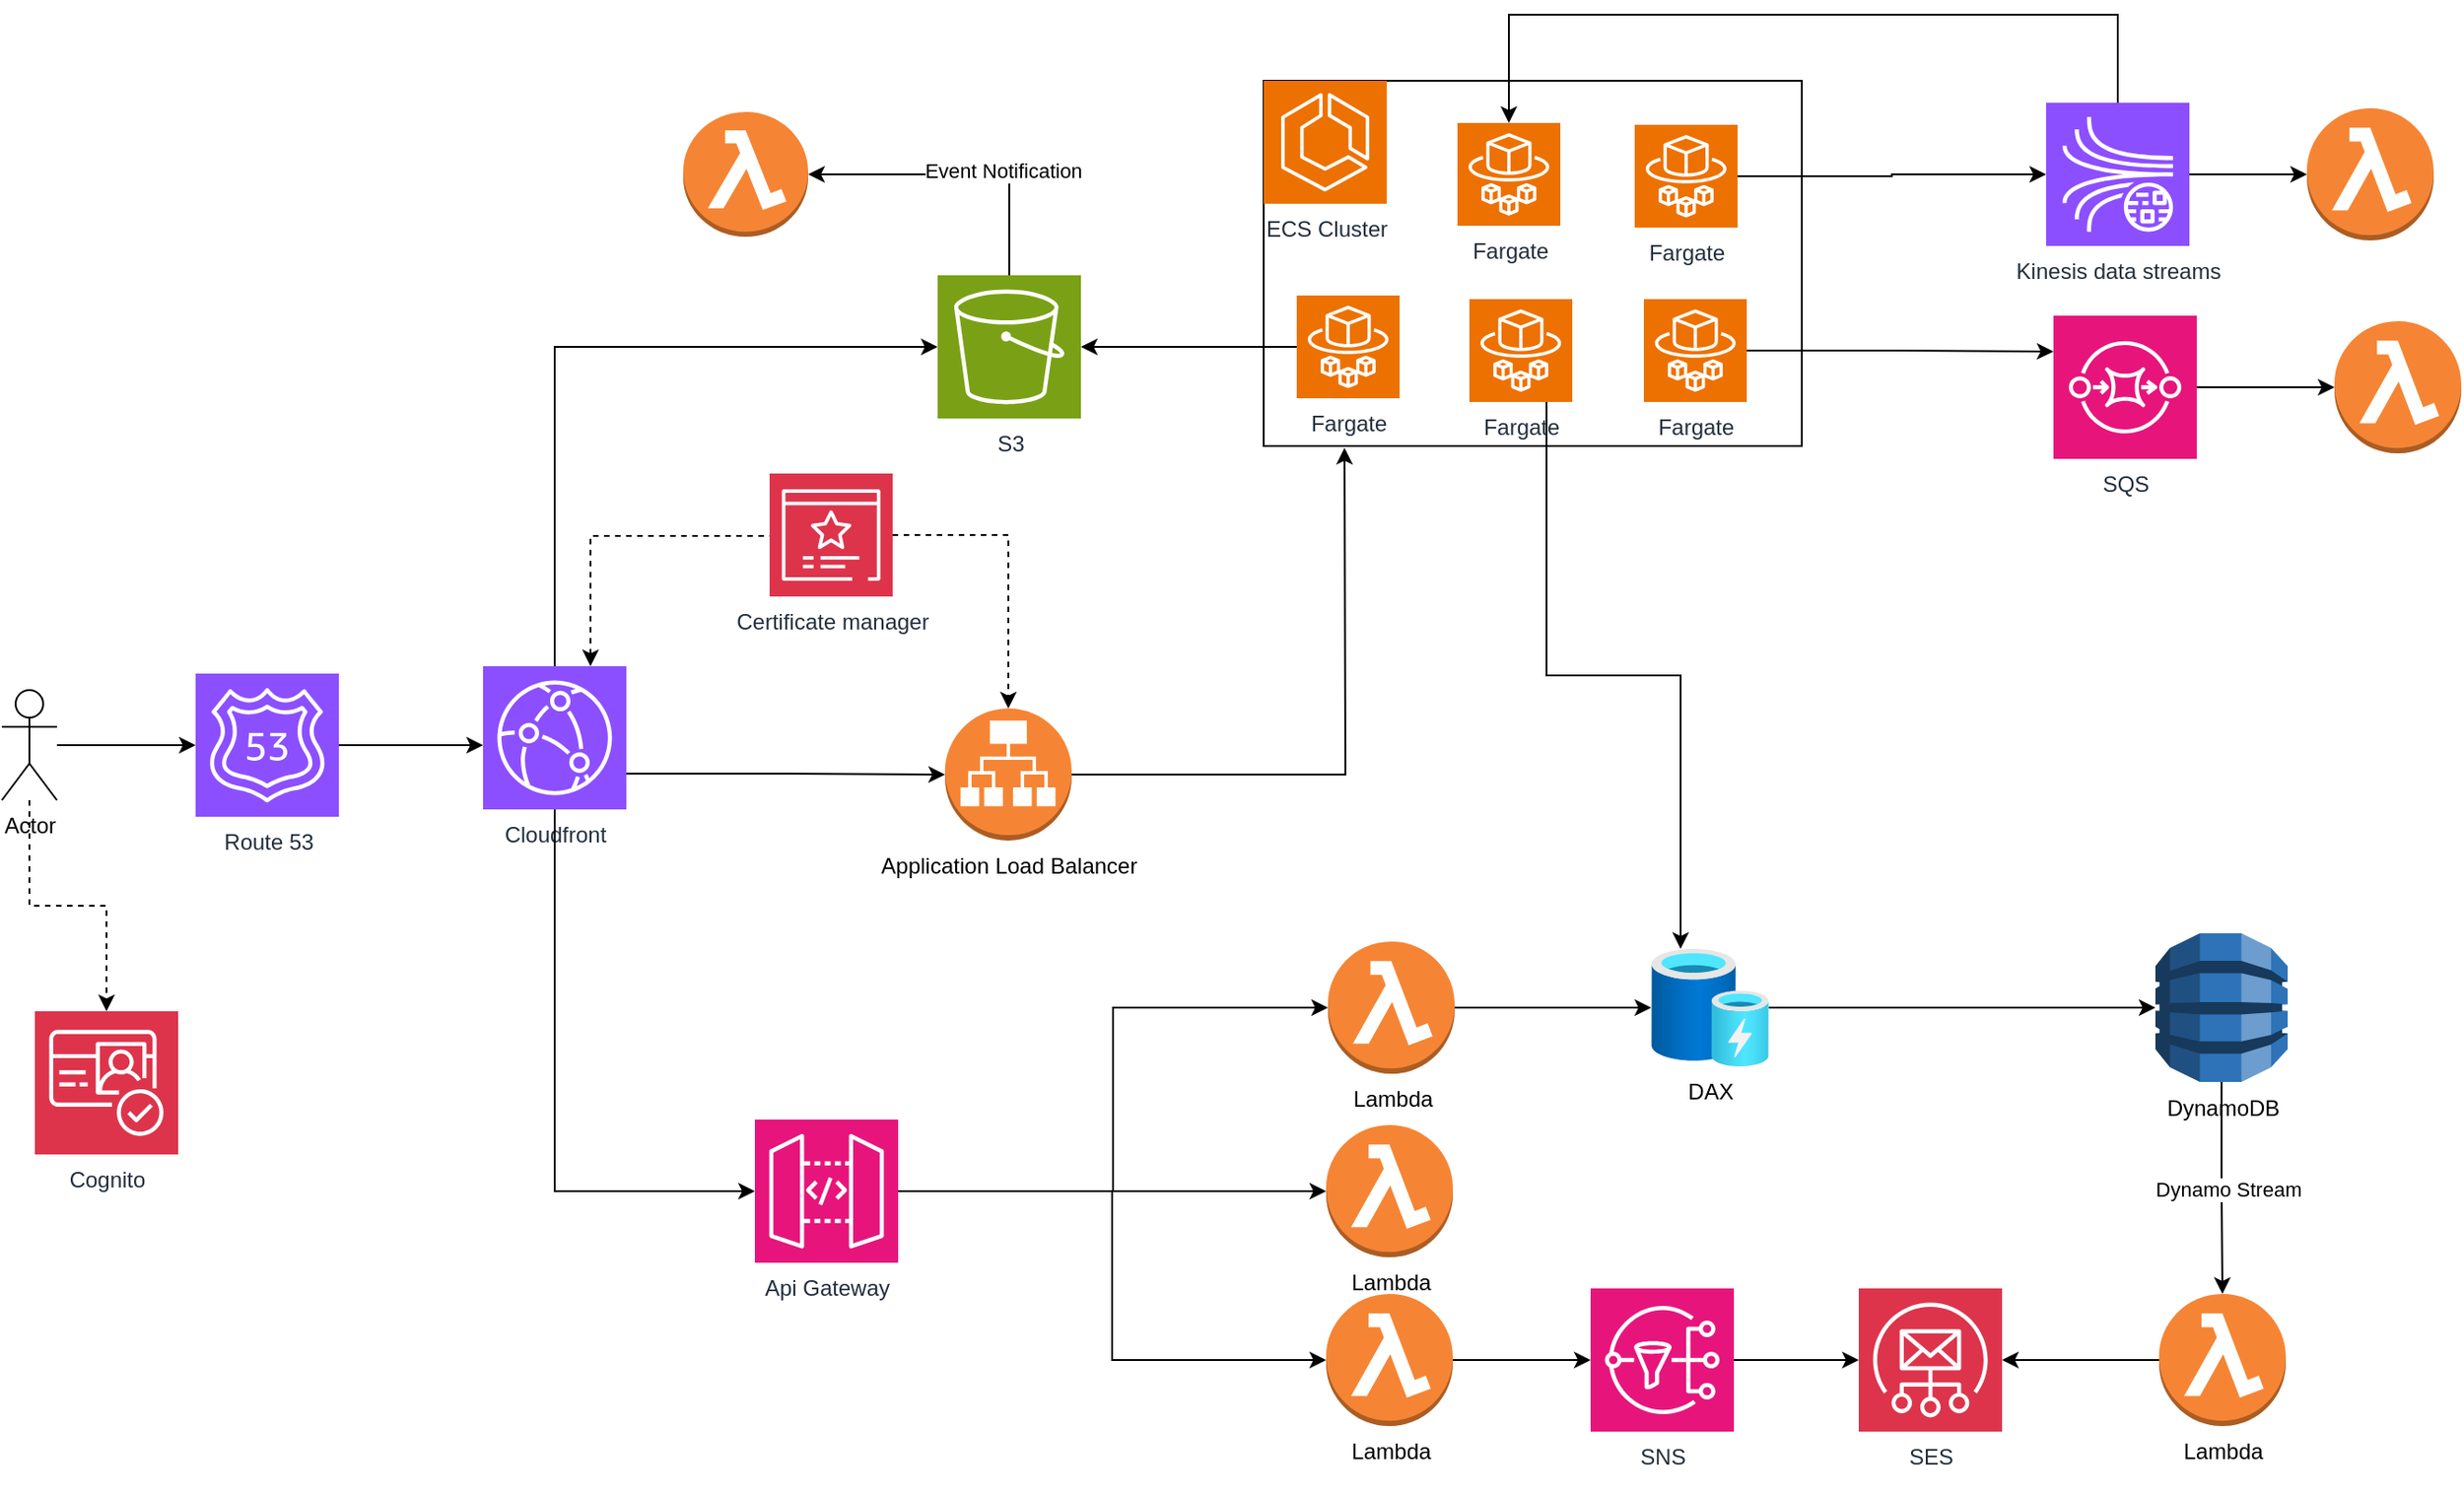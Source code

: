 <mxfile version="26.0.5" pages="4">
  <diagram id="pr0iDz9D0Ayaps08__30" name="Workflow ">
    <mxGraphModel dx="2487" dy="1295" grid="0" gridSize="10" guides="1" tooltips="1" connect="1" arrows="1" fold="1" page="0" pageScale="1" pageWidth="827" pageHeight="1169" math="0" shadow="0">
      <root>
        <mxCell id="0" />
        <mxCell id="1" parent="0" />
        <mxCell id="dPWTJs1C9CqGgily0MWx-82" value="" style="rounded=0;whiteSpace=wrap;html=1;fillColor=none;" vertex="1" parent="1">
          <mxGeometry x="171" y="36" width="293" height="199" as="geometry" />
        </mxCell>
        <mxCell id="qW0UEATFOQJM1Lh32Ofi-2" value="Actor" style="shape=umlActor;verticalLabelPosition=bottom;verticalAlign=top;html=1;outlineConnect=0;" parent="1" vertex="1">
          <mxGeometry x="-516" y="368" width="30" height="60" as="geometry" />
        </mxCell>
        <mxCell id="dPWTJs1C9CqGgily0MWx-1" value="S3" style="sketch=0;points=[[0,0,0],[0.25,0,0],[0.5,0,0],[0.75,0,0],[1,0,0],[0,1,0],[0.25,1,0],[0.5,1,0],[0.75,1,0],[1,1,0],[0,0.25,0],[0,0.5,0],[0,0.75,0],[1,0.25,0],[1,0.5,0],[1,0.75,0]];outlineConnect=0;fontColor=#232F3E;fillColor=#7AA116;strokeColor=#ffffff;dashed=0;verticalLabelPosition=bottom;verticalAlign=top;align=center;html=1;fontSize=12;fontStyle=0;aspect=fixed;shape=mxgraph.aws4.resourceIcon;resIcon=mxgraph.aws4.s3;" vertex="1" parent="1">
          <mxGeometry x="-6.5" y="142" width="78" height="78" as="geometry" />
        </mxCell>
        <mxCell id="dPWTJs1C9CqGgily0MWx-67" style="edgeStyle=orthogonalEdgeStyle;rounded=0;orthogonalLoop=1;jettySize=auto;html=1;exitX=0.75;exitY=0;exitDx=0;exitDy=0;exitPerimeter=0;dashed=1;startArrow=classic;startFill=1;endArrow=none;endFill=0;" edge="1" parent="1" source="dPWTJs1C9CqGgily0MWx-2" target="dPWTJs1C9CqGgily0MWx-13">
          <mxGeometry relative="1" as="geometry">
            <Array as="points">
              <mxPoint x="-195" y="284" />
            </Array>
          </mxGeometry>
        </mxCell>
        <mxCell id="dPWTJs1C9CqGgily0MWx-68" style="edgeStyle=orthogonalEdgeStyle;rounded=0;orthogonalLoop=1;jettySize=auto;html=1;exitX=1;exitY=0.75;exitDx=0;exitDy=0;exitPerimeter=0;" edge="1" parent="1" source="dPWTJs1C9CqGgily0MWx-2" target="dPWTJs1C9CqGgily0MWx-17">
          <mxGeometry relative="1" as="geometry" />
        </mxCell>
        <mxCell id="dPWTJs1C9CqGgily0MWx-2" value="Cloudfront&lt;div&gt;&lt;br&gt;&lt;/div&gt;" style="sketch=0;points=[[0,0,0],[0.25,0,0],[0.5,0,0],[0.75,0,0],[1,0,0],[0,1,0],[0.25,1,0],[0.5,1,0],[0.75,1,0],[1,1,0],[0,0.25,0],[0,0.5,0],[0,0.75,0],[1,0.25,0],[1,0.5,0],[1,0.75,0]];outlineConnect=0;fontColor=#232F3E;fillColor=#8C4FFF;strokeColor=#ffffff;dashed=0;verticalLabelPosition=bottom;verticalAlign=top;align=center;html=1;fontSize=12;fontStyle=0;aspect=fixed;shape=mxgraph.aws4.resourceIcon;resIcon=mxgraph.aws4.cloudfront;" vertex="1" parent="1">
          <mxGeometry x="-254" y="355" width="78" height="78" as="geometry" />
        </mxCell>
        <mxCell id="dPWTJs1C9CqGgily0MWx-4" value="" style="outlineConnect=0;dashed=0;verticalLabelPosition=bottom;verticalAlign=top;align=center;html=1;shape=mxgraph.aws3.lambda_function;fillColor=#F58534;gradientColor=none;" vertex="1" parent="1">
          <mxGeometry x="754" y="167" width="69" height="72" as="geometry" />
        </mxCell>
        <mxCell id="dPWTJs1C9CqGgily0MWx-5" value="Lambda" style="outlineConnect=0;dashed=0;verticalLabelPosition=bottom;verticalAlign=top;align=center;html=1;shape=mxgraph.aws3.lambda_function;fillColor=#F58534;gradientColor=none;" vertex="1" parent="1">
          <mxGeometry x="205" y="697" width="69" height="72" as="geometry" />
        </mxCell>
        <mxCell id="dPWTJs1C9CqGgily0MWx-120" style="edgeStyle=orthogonalEdgeStyle;rounded=0;orthogonalLoop=1;jettySize=auto;html=1;exitX=1;exitY=0.5;exitDx=0;exitDy=0;exitPerimeter=0;" edge="1" parent="1" source="dPWTJs1C9CqGgily0MWx-6" target="dPWTJs1C9CqGgily0MWx-32">
          <mxGeometry relative="1" as="geometry" />
        </mxCell>
        <mxCell id="dPWTJs1C9CqGgily0MWx-6" value="Lambda" style="outlineConnect=0;dashed=0;verticalLabelPosition=bottom;verticalAlign=top;align=center;html=1;shape=mxgraph.aws3.lambda_function;fillColor=#F58534;gradientColor=none;" vertex="1" parent="1">
          <mxGeometry x="206" y="505" width="69" height="72" as="geometry" />
        </mxCell>
        <mxCell id="dPWTJs1C9CqGgily0MWx-7" value="Lambda" style="outlineConnect=0;dashed=0;verticalLabelPosition=bottom;verticalAlign=top;align=center;html=1;shape=mxgraph.aws3.lambda_function;fillColor=#F58534;gradientColor=none;" vertex="1" parent="1">
          <mxGeometry x="205" y="605" width="69" height="72" as="geometry" />
        </mxCell>
        <mxCell id="dPWTJs1C9CqGgily0MWx-94" style="edgeStyle=orthogonalEdgeStyle;rounded=0;orthogonalLoop=1;jettySize=auto;html=1;" edge="1" parent="1" source="dPWTJs1C9CqGgily0MWx-8" target="dPWTJs1C9CqGgily0MWx-4">
          <mxGeometry relative="1" as="geometry" />
        </mxCell>
        <mxCell id="dPWTJs1C9CqGgily0MWx-8" value="SQS" style="sketch=0;points=[[0,0,0],[0.25,0,0],[0.5,0,0],[0.75,0,0],[1,0,0],[0,1,0],[0.25,1,0],[0.5,1,0],[0.75,1,0],[1,1,0],[0,0.25,0],[0,0.5,0],[0,0.75,0],[1,0.25,0],[1,0.5,0],[1,0.75,0]];outlineConnect=0;fontColor=#232F3E;fillColor=#E7157B;strokeColor=#ffffff;dashed=0;verticalLabelPosition=bottom;verticalAlign=top;align=center;html=1;fontSize=12;fontStyle=0;aspect=fixed;shape=mxgraph.aws4.resourceIcon;resIcon=mxgraph.aws4.sqs;" vertex="1" parent="1">
          <mxGeometry x="601" y="164" width="78" height="78" as="geometry" />
        </mxCell>
        <mxCell id="dPWTJs1C9CqGgily0MWx-95" style="edgeStyle=orthogonalEdgeStyle;rounded=0;orthogonalLoop=1;jettySize=auto;html=1;" edge="1" parent="1" source="dPWTJs1C9CqGgily0MWx-9" target="dPWTJs1C9CqGgily0MWx-76">
          <mxGeometry relative="1" as="geometry" />
        </mxCell>
        <mxCell id="dPWTJs1C9CqGgily0MWx-9" value="SNS" style="sketch=0;points=[[0,0,0],[0.25,0,0],[0.5,0,0],[0.75,0,0],[1,0,0],[0,1,0],[0.25,1,0],[0.5,1,0],[0.75,1,0],[1,1,0],[0,0.25,0],[0,0.5,0],[0,0.75,0],[1,0.25,0],[1,0.5,0],[1,0.75,0]];outlineConnect=0;fontColor=#232F3E;fillColor=#E7157B;strokeColor=#ffffff;dashed=0;verticalLabelPosition=bottom;verticalAlign=top;align=center;html=1;fontSize=12;fontStyle=0;aspect=fixed;shape=mxgraph.aws4.resourceIcon;resIcon=mxgraph.aws4.sns;" vertex="1" parent="1">
          <mxGeometry x="349" y="694" width="78" height="78" as="geometry" />
        </mxCell>
        <mxCell id="dPWTJs1C9CqGgily0MWx-35" style="edgeStyle=orthogonalEdgeStyle;rounded=0;orthogonalLoop=1;jettySize=auto;html=1;entryX=0;entryY=0.5;entryDx=0;entryDy=0;entryPerimeter=0;" edge="1" parent="1" source="dPWTJs1C9CqGgily0MWx-11" target="dPWTJs1C9CqGgily0MWx-7">
          <mxGeometry relative="1" as="geometry">
            <mxPoint x="159" y="641" as="targetPoint" />
          </mxGeometry>
        </mxCell>
        <mxCell id="dPWTJs1C9CqGgily0MWx-11" value="Api Gateway" style="sketch=0;points=[[0,0,0],[0.25,0,0],[0.5,0,0],[0.75,0,0],[1,0,0],[0,1,0],[0.25,1,0],[0.5,1,0],[0.75,1,0],[1,1,0],[0,0.25,0],[0,0.5,0],[0,0.75,0],[1,0.25,0],[1,0.5,0],[1,0.75,0]];outlineConnect=0;fontColor=#232F3E;fillColor=#E7157B;strokeColor=#ffffff;dashed=0;verticalLabelPosition=bottom;verticalAlign=top;align=center;html=1;fontSize=12;fontStyle=0;aspect=fixed;shape=mxgraph.aws4.resourceIcon;resIcon=mxgraph.aws4.api_gateway;" vertex="1" parent="1">
          <mxGeometry x="-106" y="602" width="78" height="78" as="geometry" />
        </mxCell>
        <mxCell id="dPWTJs1C9CqGgily0MWx-13" value="Certificate manager" style="sketch=0;points=[[0,0,0],[0.25,0,0],[0.5,0,0],[0.75,0,0],[1,0,0],[0,1,0],[0.25,1,0],[0.5,1,0],[0.75,1,0],[1,1,0],[0,0.25,0],[0,0.5,0],[0,0.75,0],[1,0.25,0],[1,0.5,0],[1,0.75,0]];outlineConnect=0;fontColor=#232F3E;fillColor=#DD344C;strokeColor=#ffffff;dashed=0;verticalLabelPosition=bottom;verticalAlign=top;align=center;html=1;fontSize=12;fontStyle=0;aspect=fixed;shape=mxgraph.aws4.resourceIcon;resIcon=mxgraph.aws4.certificate_manager_3;" vertex="1" parent="1">
          <mxGeometry x="-98" y="250" width="67" height="67" as="geometry" />
        </mxCell>
        <mxCell id="dPWTJs1C9CqGgily0MWx-30" style="edgeStyle=orthogonalEdgeStyle;rounded=0;orthogonalLoop=1;jettySize=auto;html=1;" edge="1" parent="1" source="dPWTJs1C9CqGgily0MWx-17">
          <mxGeometry relative="1" as="geometry">
            <mxPoint x="215" y="236" as="targetPoint" />
          </mxGeometry>
        </mxCell>
        <mxCell id="dPWTJs1C9CqGgily0MWx-17" value="Application Load Balancer" style="outlineConnect=0;dashed=0;verticalLabelPosition=bottom;verticalAlign=top;align=center;html=1;shape=mxgraph.aws3.application_load_balancer;fillColor=#F58534;gradientColor=none;" vertex="1" parent="1">
          <mxGeometry x="-2.5" y="378" width="69" height="72" as="geometry" />
        </mxCell>
        <mxCell id="dPWTJs1C9CqGgily0MWx-21" value="" style="outlineConnect=0;dashed=0;verticalLabelPosition=bottom;verticalAlign=top;align=center;html=1;shape=mxgraph.aws3.lambda_function;fillColor=#F58534;gradientColor=none;" vertex="1" parent="1">
          <mxGeometry x="-145" y="53" width="68" height="68" as="geometry" />
        </mxCell>
        <mxCell id="dPWTJs1C9CqGgily0MWx-26" style="edgeStyle=orthogonalEdgeStyle;rounded=0;orthogonalLoop=1;jettySize=auto;html=1;dashed=1;" edge="1" parent="1" source="dPWTJs1C9CqGgily0MWx-13" target="dPWTJs1C9CqGgily0MWx-17">
          <mxGeometry relative="1" as="geometry" />
        </mxCell>
        <mxCell id="dPWTJs1C9CqGgily0MWx-29" value="Fargate" style="sketch=0;points=[[0,0,0],[0.25,0,0],[0.5,0,0],[0.75,0,0],[1,0,0],[0,1,0],[0.25,1,0],[0.5,1,0],[0.75,1,0],[1,1,0],[0,0.25,0],[0,0.5,0],[0,0.75,0],[1,0.25,0],[1,0.5,0],[1,0.75,0]];outlineConnect=0;fontColor=#232F3E;fillColor=#ED7100;strokeColor=#ffffff;dashed=0;verticalLabelPosition=bottom;verticalAlign=top;align=center;html=1;fontSize=12;fontStyle=0;aspect=fixed;shape=mxgraph.aws4.resourceIcon;resIcon=mxgraph.aws4.fargate;" vertex="1" parent="1">
          <mxGeometry x="373" y="60" width="56" height="56" as="geometry" />
        </mxCell>
        <mxCell id="dPWTJs1C9CqGgily0MWx-122" style="edgeStyle=orthogonalEdgeStyle;rounded=0;orthogonalLoop=1;jettySize=auto;html=1;exitX=0.5;exitY=1;exitDx=0;exitDy=0;exitPerimeter=0;" edge="1" parent="1" source="dPWTJs1C9CqGgily0MWx-31" target="dPWTJs1C9CqGgily0MWx-77">
          <mxGeometry relative="1" as="geometry" />
        </mxCell>
        <mxCell id="dPWTJs1C9CqGgily0MWx-123" value="Dynamo Stream" style="edgeLabel;html=1;align=center;verticalAlign=middle;resizable=0;points=[];" vertex="1" connectable="0" parent="dPWTJs1C9CqGgily0MWx-122">
          <mxGeometry x="0.018" y="3" relative="1" as="geometry">
            <mxPoint as="offset" />
          </mxGeometry>
        </mxCell>
        <mxCell id="dPWTJs1C9CqGgily0MWx-31" value="DynamoDB" style="outlineConnect=0;dashed=0;verticalLabelPosition=bottom;verticalAlign=top;align=center;html=1;shape=mxgraph.aws3.dynamo_db;fillColor=#2E73B8;gradientColor=none;" vertex="1" parent="1">
          <mxGeometry x="656.5" y="500.5" width="72" height="81" as="geometry" />
        </mxCell>
        <mxCell id="dPWTJs1C9CqGgily0MWx-39" style="edgeStyle=orthogonalEdgeStyle;rounded=0;orthogonalLoop=1;jettySize=auto;html=1;" edge="1" parent="1" source="dPWTJs1C9CqGgily0MWx-32" target="dPWTJs1C9CqGgily0MWx-31">
          <mxGeometry relative="1" as="geometry" />
        </mxCell>
        <mxCell id="dPWTJs1C9CqGgily0MWx-32" value="DAX" style="image;aspect=fixed;html=1;points=[];align=center;fontSize=12;image=img/lib/azure2/general/Cache.svg;" vertex="1" parent="1">
          <mxGeometry x="382" y="509" width="64" height="64" as="geometry" />
        </mxCell>
        <mxCell id="dPWTJs1C9CqGgily0MWx-33" style="edgeStyle=orthogonalEdgeStyle;rounded=0;orthogonalLoop=1;jettySize=auto;html=1;entryX=0;entryY=0.5;entryDx=0;entryDy=0;entryPerimeter=0;exitX=0.5;exitY=1;exitDx=0;exitDy=0;exitPerimeter=0;" edge="1" parent="1" source="dPWTJs1C9CqGgily0MWx-2" target="dPWTJs1C9CqGgily0MWx-11">
          <mxGeometry relative="1" as="geometry" />
        </mxCell>
        <mxCell id="dPWTJs1C9CqGgily0MWx-49" style="edgeStyle=orthogonalEdgeStyle;rounded=0;orthogonalLoop=1;jettySize=auto;html=1;" edge="1" parent="1" source="dPWTJs1C9CqGgily0MWx-47" target="dPWTJs1C9CqGgily0MWx-2">
          <mxGeometry relative="1" as="geometry">
            <Array as="points">
              <mxPoint x="-273" y="398" />
              <mxPoint x="-273" y="398" />
            </Array>
          </mxGeometry>
        </mxCell>
        <mxCell id="dPWTJs1C9CqGgily0MWx-47" value="Route 53" style="sketch=0;points=[[0,0,0],[0.25,0,0],[0.5,0,0],[0.75,0,0],[1,0,0],[0,1,0],[0.25,1,0],[0.5,1,0],[0.75,1,0],[1,1,0],[0,0.25,0],[0,0.5,0],[0,0.75,0],[1,0.25,0],[1,0.5,0],[1,0.75,0]];outlineConnect=0;fontColor=#232F3E;fillColor=#8C4FFF;strokeColor=#ffffff;dashed=0;verticalLabelPosition=bottom;verticalAlign=top;align=center;html=1;fontSize=12;fontStyle=0;aspect=fixed;shape=mxgraph.aws4.resourceIcon;resIcon=mxgraph.aws4.route_53;" vertex="1" parent="1">
          <mxGeometry x="-410.5" y="359" width="78" height="78" as="geometry" />
        </mxCell>
        <mxCell id="dPWTJs1C9CqGgily0MWx-48" style="edgeStyle=orthogonalEdgeStyle;rounded=0;orthogonalLoop=1;jettySize=auto;html=1;entryX=0;entryY=0.5;entryDx=0;entryDy=0;entryPerimeter=0;" edge="1" parent="1" source="qW0UEATFOQJM1Lh32Ofi-2" target="dPWTJs1C9CqGgily0MWx-47">
          <mxGeometry relative="1" as="geometry" />
        </mxCell>
        <mxCell id="dPWTJs1C9CqGgily0MWx-56" style="edgeStyle=orthogonalEdgeStyle;rounded=0;orthogonalLoop=1;jettySize=auto;html=1;exitX=0.5;exitY=0;exitDx=0;exitDy=0;exitPerimeter=0;entryX=0;entryY=0.5;entryDx=0;entryDy=0;entryPerimeter=0;" edge="1" parent="1" source="dPWTJs1C9CqGgily0MWx-2" target="dPWTJs1C9CqGgily0MWx-1">
          <mxGeometry relative="1" as="geometry" />
        </mxCell>
        <mxCell id="dPWTJs1C9CqGgily0MWx-65" style="edgeStyle=orthogonalEdgeStyle;rounded=0;orthogonalLoop=1;jettySize=auto;html=1;exitX=0.5;exitY=0;exitDx=0;exitDy=0;exitPerimeter=0;entryX=1;entryY=0.5;entryDx=0;entryDy=0;entryPerimeter=0;" edge="1" parent="1" source="dPWTJs1C9CqGgily0MWx-1" target="dPWTJs1C9CqGgily0MWx-21">
          <mxGeometry relative="1" as="geometry" />
        </mxCell>
        <mxCell id="dPWTJs1C9CqGgily0MWx-74" value="Event Notification" style="edgeLabel;html=1;align=center;verticalAlign=middle;resizable=0;points=[];" vertex="1" connectable="0" parent="dPWTJs1C9CqGgily0MWx-65">
          <mxGeometry x="-0.282" y="-2" relative="1" as="geometry">
            <mxPoint as="offset" />
          </mxGeometry>
        </mxCell>
        <mxCell id="dPWTJs1C9CqGgily0MWx-70" value="Cognito" style="sketch=0;points=[[0,0,0],[0.25,0,0],[0.5,0,0],[0.75,0,0],[1,0,0],[0,1,0],[0.25,1,0],[0.5,1,0],[0.75,1,0],[1,1,0],[0,0.25,0],[0,0.5,0],[0,0.75,0],[1,0.25,0],[1,0.5,0],[1,0.75,0]];outlineConnect=0;fontColor=#232F3E;fillColor=#DD344C;strokeColor=#ffffff;dashed=0;verticalLabelPosition=bottom;verticalAlign=top;align=center;html=1;fontSize=12;fontStyle=0;aspect=fixed;shape=mxgraph.aws4.resourceIcon;resIcon=mxgraph.aws4.cognito;" vertex="1" parent="1">
          <mxGeometry x="-498" y="543" width="78" height="78" as="geometry" />
        </mxCell>
        <mxCell id="dPWTJs1C9CqGgily0MWx-73" style="edgeStyle=orthogonalEdgeStyle;rounded=0;orthogonalLoop=1;jettySize=auto;html=1;entryX=0.5;entryY=0;entryDx=0;entryDy=0;entryPerimeter=0;dashed=1;" edge="1" parent="1" source="qW0UEATFOQJM1Lh32Ofi-2" target="dPWTJs1C9CqGgily0MWx-70">
          <mxGeometry relative="1" as="geometry" />
        </mxCell>
        <mxCell id="dPWTJs1C9CqGgily0MWx-76" value="SES" style="sketch=0;points=[[0,0,0],[0.25,0,0],[0.5,0,0],[0.75,0,0],[1,0,0],[0,1,0],[0.25,1,0],[0.5,1,0],[0.75,1,0],[1,1,0],[0,0.25,0],[0,0.5,0],[0,0.75,0],[1,0.25,0],[1,0.5,0],[1,0.75,0]];outlineConnect=0;fontColor=#232F3E;fillColor=#DD344C;strokeColor=#ffffff;dashed=0;verticalLabelPosition=bottom;verticalAlign=top;align=center;html=1;fontSize=12;fontStyle=0;aspect=fixed;shape=mxgraph.aws4.resourceIcon;resIcon=mxgraph.aws4.simple_email_service;" vertex="1" parent="1">
          <mxGeometry x="495" y="694" width="78" height="78" as="geometry" />
        </mxCell>
        <mxCell id="dPWTJs1C9CqGgily0MWx-79" style="edgeStyle=orthogonalEdgeStyle;rounded=0;orthogonalLoop=1;jettySize=auto;html=1;" edge="1" parent="1" source="dPWTJs1C9CqGgily0MWx-77" target="dPWTJs1C9CqGgily0MWx-76">
          <mxGeometry relative="1" as="geometry" />
        </mxCell>
        <mxCell id="dPWTJs1C9CqGgily0MWx-77" value="Lambda&lt;div&gt;&lt;br&gt;&lt;/div&gt;" style="outlineConnect=0;dashed=0;verticalLabelPosition=bottom;verticalAlign=top;align=center;html=1;shape=mxgraph.aws3.lambda_function;fillColor=#F58534;gradientColor=none;" vertex="1" parent="1">
          <mxGeometry x="658.5" y="697" width="69" height="72" as="geometry" />
        </mxCell>
        <mxCell id="dPWTJs1C9CqGgily0MWx-83" value="ECS Cluster" style="sketch=0;points=[[0,0,0],[0.25,0,0],[0.5,0,0],[0.75,0,0],[1,0,0],[0,1,0],[0.25,1,0],[0.5,1,0],[0.75,1,0],[1,1,0],[0,0.25,0],[0,0.5,0],[0,0.75,0],[1,0.25,0],[1,0.5,0],[1,0.75,0]];outlineConnect=0;fontColor=#232F3E;fillColor=#ED7100;strokeColor=#ffffff;dashed=0;verticalLabelPosition=bottom;verticalAlign=top;align=center;html=1;fontSize=12;fontStyle=0;aspect=fixed;shape=mxgraph.aws4.resourceIcon;resIcon=mxgraph.aws4.ecs;" vertex="1" parent="1">
          <mxGeometry x="171" y="36" width="67" height="67" as="geometry" />
        </mxCell>
        <mxCell id="dPWTJs1C9CqGgily0MWx-112" style="edgeStyle=orthogonalEdgeStyle;rounded=0;orthogonalLoop=1;jettySize=auto;html=1;" edge="1" parent="1" source="dPWTJs1C9CqGgily0MWx-87" target="dPWTJs1C9CqGgily0MWx-1">
          <mxGeometry relative="1" as="geometry" />
        </mxCell>
        <mxCell id="dPWTJs1C9CqGgily0MWx-87" value="Fargate" style="sketch=0;points=[[0,0,0],[0.25,0,0],[0.5,0,0],[0.75,0,0],[1,0,0],[0,1,0],[0.25,1,0],[0.5,1,0],[0.75,1,0],[1,1,0],[0,0.25,0],[0,0.5,0],[0,0.75,0],[1,0.25,0],[1,0.5,0],[1,0.75,0]];outlineConnect=0;fontColor=#232F3E;fillColor=#ED7100;strokeColor=#ffffff;dashed=0;verticalLabelPosition=bottom;verticalAlign=top;align=center;html=1;fontSize=12;fontStyle=0;aspect=fixed;shape=mxgraph.aws4.resourceIcon;resIcon=mxgraph.aws4.fargate;" vertex="1" parent="1">
          <mxGeometry x="189" y="153" width="56" height="56" as="geometry" />
        </mxCell>
        <mxCell id="dPWTJs1C9CqGgily0MWx-88" value="Fargate" style="sketch=0;points=[[0,0,0],[0.25,0,0],[0.5,0,0],[0.75,0,0],[1,0,0],[0,1,0],[0.25,1,0],[0.5,1,0],[0.75,1,0],[1,1,0],[0,0.25,0],[0,0.5,0],[0,0.75,0],[1,0.25,0],[1,0.5,0],[1,0.75,0]];outlineConnect=0;fontColor=#232F3E;fillColor=#ED7100;strokeColor=#ffffff;dashed=0;verticalLabelPosition=bottom;verticalAlign=top;align=center;html=1;fontSize=12;fontStyle=0;aspect=fixed;shape=mxgraph.aws4.resourceIcon;resIcon=mxgraph.aws4.fargate;" vertex="1" parent="1">
          <mxGeometry x="378" y="155" width="56" height="56" as="geometry" />
        </mxCell>
        <mxCell id="dPWTJs1C9CqGgily0MWx-91" style="edgeStyle=orthogonalEdgeStyle;rounded=0;orthogonalLoop=1;jettySize=auto;html=1;exitX=1;exitY=0.5;exitDx=0;exitDy=0;exitPerimeter=0;entryX=0;entryY=0.5;entryDx=0;entryDy=0;entryPerimeter=0;" edge="1" parent="1" source="dPWTJs1C9CqGgily0MWx-11" target="dPWTJs1C9CqGgily0MWx-6">
          <mxGeometry relative="1" as="geometry" />
        </mxCell>
        <mxCell id="dPWTJs1C9CqGgily0MWx-92" style="edgeStyle=orthogonalEdgeStyle;rounded=0;orthogonalLoop=1;jettySize=auto;html=1;exitX=1;exitY=0.5;exitDx=0;exitDy=0;exitPerimeter=0;entryX=0;entryY=0.5;entryDx=0;entryDy=0;entryPerimeter=0;" edge="1" parent="1" source="dPWTJs1C9CqGgily0MWx-11" target="dPWTJs1C9CqGgily0MWx-5">
          <mxGeometry relative="1" as="geometry" />
        </mxCell>
        <mxCell id="dPWTJs1C9CqGgily0MWx-97" value="Kine&lt;span style=&quot;background-color: transparent; color: light-dark(rgb(35, 47, 62), rgb(189, 199, 212));&quot;&gt;sis data streams&lt;/span&gt;" style="sketch=0;points=[[0,0,0],[0.25,0,0],[0.5,0,0],[0.75,0,0],[1,0,0],[0,1,0],[0.25,1,0],[0.5,1,0],[0.75,1,0],[1,1,0],[0,0.25,0],[0,0.5,0],[0,0.75,0],[1,0.25,0],[1,0.5,0],[1,0.75,0]];outlineConnect=0;fontColor=#232F3E;fillColor=#8C4FFF;strokeColor=#ffffff;dashed=0;verticalLabelPosition=bottom;verticalAlign=top;align=center;html=1;fontSize=12;fontStyle=0;aspect=fixed;shape=mxgraph.aws4.resourceIcon;resIcon=mxgraph.aws4.kinesis_data_streams;" vertex="1" parent="1">
          <mxGeometry x="597" y="48" width="78" height="78" as="geometry" />
        </mxCell>
        <mxCell id="dPWTJs1C9CqGgily0MWx-102" value="" style="outlineConnect=0;dashed=0;verticalLabelPosition=bottom;verticalAlign=top;align=center;html=1;shape=mxgraph.aws3.lambda_function;fillColor=#F58534;gradientColor=none;" vertex="1" parent="1">
          <mxGeometry x="739" y="51" width="69" height="72" as="geometry" />
        </mxCell>
        <mxCell id="dPWTJs1C9CqGgily0MWx-110" value="Fargate" style="sketch=0;points=[[0,0,0],[0.25,0,0],[0.5,0,0],[0.75,0,0],[1,0,0],[0,1,0],[0.25,1,0],[0.5,1,0],[0.75,1,0],[1,1,0],[0,0.25,0],[0,0.5,0],[0,0.75,0],[1,0.25,0],[1,0.5,0],[1,0.75,0]];outlineConnect=0;fontColor=#232F3E;fillColor=#ED7100;strokeColor=#ffffff;dashed=0;verticalLabelPosition=bottom;verticalAlign=top;align=center;html=1;fontSize=12;fontStyle=0;aspect=fixed;shape=mxgraph.aws4.resourceIcon;resIcon=mxgraph.aws4.fargate;" vertex="1" parent="1">
          <mxGeometry x="276.5" y="59" width="56" height="56" as="geometry" />
        </mxCell>
        <mxCell id="dPWTJs1C9CqGgily0MWx-124" style="edgeStyle=orthogonalEdgeStyle;rounded=0;orthogonalLoop=1;jettySize=auto;html=1;exitX=0.75;exitY=1;exitDx=0;exitDy=0;exitPerimeter=0;" edge="1" parent="1" source="dPWTJs1C9CqGgily0MWx-113" target="dPWTJs1C9CqGgily0MWx-32">
          <mxGeometry relative="1" as="geometry">
            <Array as="points">
              <mxPoint x="325" y="360" />
              <mxPoint x="398" y="360" />
            </Array>
          </mxGeometry>
        </mxCell>
        <mxCell id="dPWTJs1C9CqGgily0MWx-113" value="Fargate" style="sketch=0;points=[[0,0,0],[0.25,0,0],[0.5,0,0],[0.75,0,0],[1,0,0],[0,1,0],[0.25,1,0],[0.5,1,0],[0.75,1,0],[1,1,0],[0,0.25,0],[0,0.5,0],[0,0.75,0],[1,0.25,0],[1,0.5,0],[1,0.75,0]];outlineConnect=0;fontColor=#232F3E;fillColor=#ED7100;strokeColor=#ffffff;dashed=0;verticalLabelPosition=bottom;verticalAlign=top;align=center;html=1;fontSize=12;fontStyle=0;aspect=fixed;shape=mxgraph.aws4.resourceIcon;resIcon=mxgraph.aws4.fargate;" vertex="1" parent="1">
          <mxGeometry x="283" y="155" width="56" height="56" as="geometry" />
        </mxCell>
        <mxCell id="dPWTJs1C9CqGgily0MWx-115" style="edgeStyle=orthogonalEdgeStyle;rounded=0;orthogonalLoop=1;jettySize=auto;html=1;exitX=1;exitY=0.5;exitDx=0;exitDy=0;exitPerimeter=0;entryX=0;entryY=0.5;entryDx=0;entryDy=0;entryPerimeter=0;" edge="1" parent="1" source="dPWTJs1C9CqGgily0MWx-29" target="dPWTJs1C9CqGgily0MWx-97">
          <mxGeometry relative="1" as="geometry" />
        </mxCell>
        <mxCell id="dPWTJs1C9CqGgily0MWx-116" style="edgeStyle=orthogonalEdgeStyle;rounded=0;orthogonalLoop=1;jettySize=auto;html=1;exitX=1;exitY=0.5;exitDx=0;exitDy=0;exitPerimeter=0;entryX=0;entryY=0.5;entryDx=0;entryDy=0;entryPerimeter=0;" edge="1" parent="1" source="dPWTJs1C9CqGgily0MWx-97" target="dPWTJs1C9CqGgily0MWx-102">
          <mxGeometry relative="1" as="geometry" />
        </mxCell>
        <mxCell id="dPWTJs1C9CqGgily0MWx-117" style="edgeStyle=orthogonalEdgeStyle;rounded=0;orthogonalLoop=1;jettySize=auto;html=1;exitX=0.5;exitY=0;exitDx=0;exitDy=0;exitPerimeter=0;entryX=0.5;entryY=0;entryDx=0;entryDy=0;entryPerimeter=0;" edge="1" parent="1" source="dPWTJs1C9CqGgily0MWx-97" target="dPWTJs1C9CqGgily0MWx-110">
          <mxGeometry relative="1" as="geometry">
            <Array as="points">
              <mxPoint x="636" />
              <mxPoint x="305" />
            </Array>
          </mxGeometry>
        </mxCell>
        <mxCell id="dPWTJs1C9CqGgily0MWx-121" style="edgeStyle=orthogonalEdgeStyle;rounded=0;orthogonalLoop=1;jettySize=auto;html=1;exitX=1;exitY=0.5;exitDx=0;exitDy=0;exitPerimeter=0;entryX=0;entryY=0.5;entryDx=0;entryDy=0;entryPerimeter=0;" edge="1" parent="1" source="dPWTJs1C9CqGgily0MWx-5" target="dPWTJs1C9CqGgily0MWx-9">
          <mxGeometry relative="1" as="geometry" />
        </mxCell>
        <mxCell id="dPWTJs1C9CqGgily0MWx-126" style="edgeStyle=orthogonalEdgeStyle;rounded=0;orthogonalLoop=1;jettySize=auto;html=1;exitX=1;exitY=0.5;exitDx=0;exitDy=0;exitPerimeter=0;entryX=0;entryY=0.25;entryDx=0;entryDy=0;entryPerimeter=0;" edge="1" parent="1" source="dPWTJs1C9CqGgily0MWx-88" target="dPWTJs1C9CqGgily0MWx-8">
          <mxGeometry relative="1" as="geometry" />
        </mxCell>
      </root>
    </mxGraphModel>
  </diagram>
  <diagram id="l4oI2IlROdG_6ogmiVNp" name="usecase ">
    <mxGraphModel dx="983" dy="1799" grid="1" gridSize="10" guides="1" tooltips="1" connect="1" arrows="1" fold="1" page="1" pageScale="1" pageWidth="827" pageHeight="1169" math="0" shadow="0">
      <root>
        <mxCell id="0" />
        <mxCell id="1" parent="0" />
        <mxCell id="9jqAgXf8bbP4qdP0FT6W-1" value="Editor/Auditor(&lt;br&gt;control owner)" style="shape=umlActor;html=1;verticalLabelPosition=bottom;verticalAlign=top;align=center;" parent="1" vertex="1">
          <mxGeometry x="80" y="170" width="30" height="60" as="geometry" />
        </mxCell>
        <mxCell id="9jqAgXf8bbP4qdP0FT6W-2" value="Consult dashboards&amp;nbsp;" style="ellipse;whiteSpace=wrap;html=1;" parent="1" vertex="1">
          <mxGeometry x="300" y="-100" width="140" height="70" as="geometry" />
        </mxCell>
        <mxCell id="9jqAgXf8bbP4qdP0FT6W-3" value="Start Compliance task" style="ellipse;whiteSpace=wrap;html=1;" parent="1" vertex="1">
          <mxGeometry x="260" y="150" width="140" height="70" as="geometry" />
        </mxCell>
        <mxCell id="9jqAgXf8bbP4qdP0FT6W-4" value="Export results&amp;nbsp;" style="ellipse;whiteSpace=wrap;html=1;" parent="1" vertex="1">
          <mxGeometry x="300" width="140" height="70" as="geometry" />
        </mxCell>
        <mxCell id="9jqAgXf8bbP4qdP0FT6W-5" value="Manage users &amp;amp; permissions" style="ellipse;whiteSpace=wrap;html=1;" parent="1" vertex="1">
          <mxGeometry x="260" y="420" width="140" height="70" as="geometry" />
        </mxCell>
        <mxCell id="9jqAgXf8bbP4qdP0FT6W-6" value="&amp;lt;&amp;lt;include&amp;gt;&amp;gt;" style="edgeStyle=none;html=1;endArrow=open;verticalAlign=bottom;dashed=1;labelBackgroundColor=none;rounded=0;exitX=1;exitY=0.5;exitDx=0;exitDy=0;entryX=0;entryY=0.5;entryDx=0;entryDy=0;" parent="1" source="9jqAgXf8bbP4qdP0FT6W-3" target="9jqAgXf8bbP4qdP0FT6W-7" edge="1">
          <mxGeometry width="160" relative="1" as="geometry">
            <mxPoint x="430" y="185" as="sourcePoint" />
            <mxPoint x="520" y="185" as="targetPoint" />
          </mxGeometry>
        </mxCell>
        <mxCell id="9jqAgXf8bbP4qdP0FT6W-7" value="Chose compliance&amp;nbsp;" style="ellipse;whiteSpace=wrap;html=1;" parent="1" vertex="1">
          <mxGeometry x="530" y="150" width="140" height="70" as="geometry" />
        </mxCell>
        <mxCell id="9jqAgXf8bbP4qdP0FT6W-8" value="Default&amp;nbsp;" style="ellipse;whiteSpace=wrap;html=1;" parent="1" vertex="1">
          <mxGeometry x="500" y="250" width="110" height="60" as="geometry" />
        </mxCell>
        <mxCell id="9jqAgXf8bbP4qdP0FT6W-9" value="Costume&amp;nbsp;" style="ellipse;whiteSpace=wrap;html=1;" parent="1" vertex="1">
          <mxGeometry x="610" y="240" width="110" height="60" as="geometry" />
        </mxCell>
        <mxCell id="9jqAgXf8bbP4qdP0FT6W-10" value="" style="edgeStyle=none;html=1;endArrow=block;endFill=0;endSize=12;verticalAlign=bottom;rounded=0;exitX=0.5;exitY=0;exitDx=0;exitDy=0;entryX=0.357;entryY=1.029;entryDx=0;entryDy=0;entryPerimeter=0;" parent="1" source="9jqAgXf8bbP4qdP0FT6W-8" target="9jqAgXf8bbP4qdP0FT6W-7" edge="1">
          <mxGeometry width="160" relative="1" as="geometry">
            <mxPoint x="130" y="220" as="sourcePoint" />
            <mxPoint x="290" y="220" as="targetPoint" />
          </mxGeometry>
        </mxCell>
        <mxCell id="9jqAgXf8bbP4qdP0FT6W-11" value="" style="edgeStyle=none;html=1;endArrow=block;endFill=0;endSize=12;verticalAlign=bottom;rounded=0;exitX=0;exitY=0;exitDx=0;exitDy=0;" parent="1" source="9jqAgXf8bbP4qdP0FT6W-9" target="9jqAgXf8bbP4qdP0FT6W-7" edge="1">
          <mxGeometry width="160" relative="1" as="geometry">
            <mxPoint x="130" y="220" as="sourcePoint" />
            <mxPoint x="290" y="220" as="targetPoint" />
          </mxGeometry>
        </mxCell>
        <mxCell id="9jqAgXf8bbP4qdP0FT6W-12" value="&amp;lt;&amp;lt;include&amp;gt;&amp;gt;" style="edgeStyle=none;html=1;endArrow=open;verticalAlign=bottom;dashed=1;labelBackgroundColor=none;rounded=0;exitX=1;exitY=0.5;exitDx=0;exitDy=0;" parent="1" source="9jqAgXf8bbP4qdP0FT6W-7" target="9jqAgXf8bbP4qdP0FT6W-13" edge="1">
          <mxGeometry width="160" relative="1" as="geometry">
            <mxPoint x="160" y="220" as="sourcePoint" />
            <mxPoint x="700" y="185" as="targetPoint" />
          </mxGeometry>
        </mxCell>
        <mxCell id="9jqAgXf8bbP4qdP0FT6W-13" value="Set target/scope&amp;nbsp;" style="ellipse;whiteSpace=wrap;html=1;" parent="1" vertex="1">
          <mxGeometry x="730" y="150" width="140" height="70" as="geometry" />
        </mxCell>
        <mxCell id="9jqAgXf8bbP4qdP0FT6W-15" value="Set proper integrations" style="ellipse;whiteSpace=wrap;html=1;" parent="1" vertex="1">
          <mxGeometry x="950" y="150" width="140" height="70" as="geometry" />
        </mxCell>
        <mxCell id="9jqAgXf8bbP4qdP0FT6W-17" value="&amp;lt;&amp;lt;include&amp;gt;&amp;gt;" style="edgeStyle=none;html=1;endArrow=open;verticalAlign=bottom;dashed=1;labelBackgroundColor=none;rounded=0;exitX=1;exitY=0.5;exitDx=0;exitDy=0;entryX=0;entryY=0.5;entryDx=0;entryDy=0;" parent="1" source="9jqAgXf8bbP4qdP0FT6W-13" target="9jqAgXf8bbP4qdP0FT6W-15" edge="1">
          <mxGeometry width="160" relative="1" as="geometry">
            <mxPoint x="800" y="260" as="sourcePoint" />
            <mxPoint x="960" y="260" as="targetPoint" />
          </mxGeometry>
        </mxCell>
        <mxCell id="9jqAgXf8bbP4qdP0FT6W-18" value="" style="edgeStyle=none;html=1;endArrow=none;verticalAlign=bottom;rounded=0;entryX=0;entryY=0.5;entryDx=0;entryDy=0;" parent="1" target="9jqAgXf8bbP4qdP0FT6W-2" edge="1">
          <mxGeometry width="160" relative="1" as="geometry">
            <mxPoint x="120" y="40" as="sourcePoint" />
            <mxPoint x="460" y="220" as="targetPoint" />
          </mxGeometry>
        </mxCell>
        <mxCell id="9jqAgXf8bbP4qdP0FT6W-19" value="" style="edgeStyle=none;html=1;endArrow=none;verticalAlign=bottom;rounded=0;entryX=0;entryY=0.5;entryDx=0;entryDy=0;" parent="1" target="9jqAgXf8bbP4qdP0FT6W-3" edge="1">
          <mxGeometry width="160" relative="1" as="geometry">
            <mxPoint x="120" y="200" as="sourcePoint" />
            <mxPoint x="470" y="220" as="targetPoint" />
          </mxGeometry>
        </mxCell>
        <mxCell id="9jqAgXf8bbP4qdP0FT6W-20" value="" style="edgeStyle=none;html=1;endArrow=none;verticalAlign=bottom;rounded=0;entryX=0;entryY=0.5;entryDx=0;entryDy=0;" parent="1" target="9jqAgXf8bbP4qdP0FT6W-4" edge="1">
          <mxGeometry width="160" relative="1" as="geometry">
            <mxPoint x="120" y="50" as="sourcePoint" />
            <mxPoint x="460" y="240" as="targetPoint" />
          </mxGeometry>
        </mxCell>
        <mxCell id="9jqAgXf8bbP4qdP0FT6W-21" value="Start from scratch" style="ellipse;whiteSpace=wrap;html=1;" parent="1" vertex="1">
          <mxGeometry x="770" y="290" width="140" height="70" as="geometry" />
        </mxCell>
        <mxCell id="9jqAgXf8bbP4qdP0FT6W-22" value="&amp;lt;&amp;lt;extend&amp;gt;&amp;gt;" style="edgeStyle=none;html=1;startArrow=open;endArrow=none;startSize=12;verticalAlign=bottom;dashed=1;labelBackgroundColor=none;rounded=0;entryX=0;entryY=0.5;entryDx=0;entryDy=0;exitX=1;exitY=1;exitDx=0;exitDy=0;" parent="1" source="9jqAgXf8bbP4qdP0FT6W-9" target="9jqAgXf8bbP4qdP0FT6W-21" edge="1">
          <mxGeometry width="160" relative="1" as="geometry">
            <mxPoint x="490" y="364.5" as="sourcePoint" />
            <mxPoint x="650" y="364.5" as="targetPoint" />
          </mxGeometry>
        </mxCell>
        <mxCell id="9jqAgXf8bbP4qdP0FT6W-23" value="Using template&amp;nbsp;" style="ellipse;whiteSpace=wrap;html=1;" parent="1" vertex="1">
          <mxGeometry x="640" y="350" width="110" height="60" as="geometry" />
        </mxCell>
        <mxCell id="9jqAgXf8bbP4qdP0FT6W-25" value="&amp;lt;&amp;lt;extend&amp;gt;&amp;gt;" style="edgeStyle=none;html=1;startArrow=open;endArrow=none;startSize=12;verticalAlign=bottom;dashed=1;labelBackgroundColor=none;rounded=0;entryX=0.5;entryY=0;entryDx=0;entryDy=0;exitX=0.5;exitY=1;exitDx=0;exitDy=0;" parent="1" source="9jqAgXf8bbP4qdP0FT6W-9" target="9jqAgXf8bbP4qdP0FT6W-23" edge="1">
          <mxGeometry width="160" relative="1" as="geometry">
            <mxPoint x="300" y="250" as="sourcePoint" />
            <mxPoint x="460" y="250" as="targetPoint" />
          </mxGeometry>
        </mxCell>
        <mxCell id="9jqAgXf8bbP4qdP0FT6W-26" value="PDF" style="ellipse;whiteSpace=wrap;html=1;" parent="1" vertex="1">
          <mxGeometry x="480" y="40" width="60" height="50" as="geometry" />
        </mxCell>
        <mxCell id="9jqAgXf8bbP4qdP0FT6W-27" value="JSON" style="ellipse;whiteSpace=wrap;html=1;" parent="1" vertex="1">
          <mxGeometry x="430" y="80" width="60" height="50" as="geometry" />
        </mxCell>
        <mxCell id="9jqAgXf8bbP4qdP0FT6W-28" value="CSV" style="ellipse;whiteSpace=wrap;html=1;" parent="1" vertex="1">
          <mxGeometry x="474" y="-30" width="60" height="50" as="geometry" />
        </mxCell>
        <mxCell id="9jqAgXf8bbP4qdP0FT6W-30" value="" style="edgeStyle=none;html=1;endArrow=block;endFill=0;endSize=12;verticalAlign=bottom;rounded=0;exitX=0;exitY=0;exitDx=0;exitDy=0;entryX=0.693;entryY=0.986;entryDx=0;entryDy=0;entryPerimeter=0;" parent="1" source="9jqAgXf8bbP4qdP0FT6W-27" target="9jqAgXf8bbP4qdP0FT6W-4" edge="1">
          <mxGeometry width="160" relative="1" as="geometry">
            <mxPoint x="530" y="180" as="sourcePoint" />
            <mxPoint x="690" y="180" as="targetPoint" />
          </mxGeometry>
        </mxCell>
        <mxCell id="9jqAgXf8bbP4qdP0FT6W-31" value="" style="edgeStyle=none;html=1;endArrow=block;endFill=0;endSize=12;verticalAlign=bottom;rounded=0;exitX=0;exitY=0.5;exitDx=0;exitDy=0;" parent="1" source="9jqAgXf8bbP4qdP0FT6W-26" target="9jqAgXf8bbP4qdP0FT6W-4" edge="1">
          <mxGeometry width="160" relative="1" as="geometry">
            <mxPoint x="530" y="180" as="sourcePoint" />
            <mxPoint x="690" y="180" as="targetPoint" />
          </mxGeometry>
        </mxCell>
        <mxCell id="9jqAgXf8bbP4qdP0FT6W-32" value="" style="edgeStyle=none;html=1;endArrow=block;endFill=0;endSize=12;verticalAlign=bottom;rounded=0;exitX=0;exitY=1;exitDx=0;exitDy=0;entryX=1;entryY=0.5;entryDx=0;entryDy=0;" parent="1" source="9jqAgXf8bbP4qdP0FT6W-28" target="9jqAgXf8bbP4qdP0FT6W-4" edge="1">
          <mxGeometry width="160" relative="1" as="geometry">
            <mxPoint x="530" y="180" as="sourcePoint" />
            <mxPoint x="690" y="180" as="targetPoint" />
          </mxGeometry>
        </mxCell>
        <mxCell id="9jqAgXf8bbP4qdP0FT6W-33" value="Admin&amp;nbsp;" style="shape=umlActor;html=1;verticalLabelPosition=bottom;verticalAlign=top;align=center;" parent="1" vertex="1">
          <mxGeometry x="80" y="445" width="30" height="60" as="geometry" />
        </mxCell>
        <mxCell id="9jqAgXf8bbP4qdP0FT6W-34" value="" style="edgeStyle=none;html=1;endArrow=none;verticalAlign=bottom;rounded=0;" parent="1" target="9jqAgXf8bbP4qdP0FT6W-5" edge="1">
          <mxGeometry width="160" relative="1" as="geometry">
            <mxPoint x="120" y="480" as="sourcePoint" />
            <mxPoint x="690" y="180" as="targetPoint" />
          </mxGeometry>
        </mxCell>
        <mxCell id="9jqAgXf8bbP4qdP0FT6W-35" value="" style="edgeStyle=none;html=1;endArrow=block;endFill=0;endSize=12;verticalAlign=bottom;rounded=0;" parent="1" edge="1">
          <mxGeometry width="160" relative="1" as="geometry">
            <mxPoint x="100" y="430" as="sourcePoint" />
            <mxPoint x="100" y="260" as="targetPoint" />
          </mxGeometry>
        </mxCell>
        <mxCell id="9jqAgXf8bbP4qdP0FT6W-37" value="Create tickets / webhook" style="ellipse;whiteSpace=wrap;html=1;" parent="1" vertex="1">
          <mxGeometry x="260" y="230" width="140" height="70" as="geometry" />
        </mxCell>
        <mxCell id="9jqAgXf8bbP4qdP0FT6W-38" value="" style="edgeStyle=none;html=1;endArrow=none;verticalAlign=bottom;rounded=0;entryX=0;entryY=0.5;entryDx=0;entryDy=0;" parent="1" target="9jqAgXf8bbP4qdP0FT6W-37" edge="1">
          <mxGeometry width="160" relative="1" as="geometry">
            <mxPoint x="130" y="220" as="sourcePoint" />
            <mxPoint x="630" y="410" as="targetPoint" />
          </mxGeometry>
        </mxCell>
        <mxCell id="9jqAgXf8bbP4qdP0FT6W-39" value="Manage integrations" style="ellipse;whiteSpace=wrap;html=1;" parent="1" vertex="1">
          <mxGeometry x="260" y="514.5" width="140" height="70" as="geometry" />
        </mxCell>
        <mxCell id="9jqAgXf8bbP4qdP0FT6W-40" value="" style="edgeStyle=none;html=1;endArrow=none;verticalAlign=bottom;rounded=0;entryX=0;entryY=0.5;entryDx=0;entryDy=0;" parent="1" target="9jqAgXf8bbP4qdP0FT6W-39" edge="1">
          <mxGeometry width="160" relative="1" as="geometry">
            <mxPoint x="120" y="490" as="sourcePoint" />
            <mxPoint x="630" y="420" as="targetPoint" />
          </mxGeometry>
        </mxCell>
        <mxCell id="9jqAgXf8bbP4qdP0FT6W-41" value="Manage cloud accounts/ on-prem devices" style="ellipse;whiteSpace=wrap;html=1;" parent="1" vertex="1">
          <mxGeometry x="260" y="610" width="140" height="70" as="geometry" />
        </mxCell>
        <mxCell id="9jqAgXf8bbP4qdP0FT6W-42" value="" style="edgeStyle=none;html=1;endArrow=none;verticalAlign=bottom;rounded=0;entryX=0.036;entryY=0.3;entryDx=0;entryDy=0;entryPerimeter=0;" parent="1" target="9jqAgXf8bbP4qdP0FT6W-41" edge="1">
          <mxGeometry width="160" relative="1" as="geometry">
            <mxPoint x="120" y="500" as="sourcePoint" />
            <mxPoint x="650" y="420" as="targetPoint" />
          </mxGeometry>
        </mxCell>
        <mxCell id="9jqAgXf8bbP4qdP0FT6W-43" value="Create /schedule report&amp;nbsp;" style="ellipse;whiteSpace=wrap;html=1;" parent="1" vertex="1">
          <mxGeometry x="260" y="700" width="140" height="70" as="geometry" />
        </mxCell>
        <mxCell id="9jqAgXf8bbP4qdP0FT6W-44" value="" style="edgeStyle=none;html=1;endArrow=none;verticalAlign=bottom;rounded=0;entryX=0;entryY=0.5;entryDx=0;entryDy=0;" parent="1" target="9jqAgXf8bbP4qdP0FT6W-43" edge="1">
          <mxGeometry width="160" relative="1" as="geometry">
            <mxPoint x="120" y="510" as="sourcePoint" />
            <mxPoint x="650" y="420" as="targetPoint" />
          </mxGeometry>
        </mxCell>
        <mxCell id="9jqAgXf8bbP4qdP0FT6W-45" value="Viewer&amp;nbsp;" style="shape=umlActor;html=1;verticalLabelPosition=bottom;verticalAlign=top;align=center;" parent="1" vertex="1">
          <mxGeometry x="80" y="5" width="30" height="60" as="geometry" />
        </mxCell>
        <mxCell id="9jqAgXf8bbP4qdP0FT6W-46" value="" style="edgeStyle=none;html=1;endArrow=block;endFill=0;endSize=12;verticalAlign=bottom;rounded=0;" parent="1" edge="1">
          <mxGeometry width="160" relative="1" as="geometry">
            <mxPoint x="95" y="160" as="sourcePoint" />
            <mxPoint x="95" y="90" as="targetPoint" />
          </mxGeometry>
        </mxCell>
        <mxCell id="9jqAgXf8bbP4qdP0FT6W-47" value="Create alerts / triggers&amp;nbsp;" style="ellipse;whiteSpace=wrap;html=1;" parent="1" vertex="1">
          <mxGeometry x="260" y="310" width="140" height="70" as="geometry" />
        </mxCell>
        <mxCell id="9jqAgXf8bbP4qdP0FT6W-48" value="" style="edgeStyle=none;html=1;endArrow=none;verticalAlign=bottom;rounded=0;entryX=-0.014;entryY=0.329;entryDx=0;entryDy=0;entryPerimeter=0;" parent="1" target="9jqAgXf8bbP4qdP0FT6W-47" edge="1">
          <mxGeometry width="160" relative="1" as="geometry">
            <mxPoint x="140" y="240" as="sourcePoint" />
            <mxPoint x="610" y="300" as="targetPoint" />
          </mxGeometry>
        </mxCell>
      </root>
    </mxGraphModel>
  </diagram>
  <diagram id="lNxlTPAm4Mem4MbETNcD" name="Class diagrams ">
    <mxGraphModel dx="2084" dy="747" grid="1" gridSize="10" guides="1" tooltips="1" connect="1" arrows="1" fold="1" page="1" pageScale="1" pageWidth="827" pageHeight="1169" math="0" shadow="0">
      <root>
        <mxCell id="0" />
        <mxCell id="1" parent="0" />
        <mxCell id="LLrF_xq3m3Mui5njQR_V-19" style="edgeStyle=orthogonalEdgeStyle;rounded=0;orthogonalLoop=1;jettySize=auto;html=1;entryX=0;entryY=0.5;entryDx=0;entryDy=0;" parent="1" source="LLrF_xq3m3Mui5njQR_V-1" target="LLrF_xq3m3Mui5njQR_V-16" edge="1">
          <mxGeometry relative="1" as="geometry" />
        </mxCell>
        <mxCell id="gzPqYqMlMlIwemsuZ4rT-12" value="" style="edgeStyle=orthogonalEdgeStyle;rounded=0;orthogonalLoop=1;jettySize=auto;html=1;entryX=0.488;entryY=0.962;entryDx=0;entryDy=0;entryPerimeter=0;" parent="1" source="LLrF_xq3m3Mui5njQR_V-1" target="LLrF_xq3m3Mui5njQR_V-31" edge="1">
          <mxGeometry relative="1" as="geometry" />
        </mxCell>
        <mxCell id="LLrF_xq3m3Mui5njQR_V-1" value="Compliance " style="swimlane;fontStyle=1;align=center;verticalAlign=top;childLayout=stackLayout;horizontal=1;startSize=26;horizontalStack=0;resizeParent=1;resizeParentMax=0;resizeLast=0;collapsible=1;marginBottom=0;" parent="1" vertex="1">
          <mxGeometry x="140" y="260" width="160" height="290" as="geometry">
            <mxRectangle x="140" y="260" width="110" height="30" as="alternateBounds" />
          </mxGeometry>
        </mxCell>
        <mxCell id="LLrF_xq3m3Mui5njQR_V-2" value="+ name: string&#xa;+ version: float&#xa;+ id: int &#xa;+ title: string&#xa;+ Maintainer: string &#xa;+ summary: string&#xa;+ copyright: string&#xa;+ copyright_email: string&#xa;+ supports: array&#xa;&#xa;" style="text;strokeColor=none;fillColor=none;align=left;verticalAlign=top;spacingLeft=4;spacingRight=4;overflow=hidden;rotatable=0;points=[[0,0.5],[1,0.5]];portConstraint=eastwest;" parent="LLrF_xq3m3Mui5njQR_V-1" vertex="1">
          <mxGeometry y="26" width="160" height="134" as="geometry" />
        </mxCell>
        <mxCell id="LLrF_xq3m3Mui5njQR_V-3" value="" style="line;strokeWidth=1;fillColor=none;align=left;verticalAlign=middle;spacingTop=-1;spacingLeft=3;spacingRight=3;rotatable=0;labelPosition=right;points=[];portConstraint=eastwest;strokeColor=inherit;" parent="LLrF_xq3m3Mui5njQR_V-1" vertex="1">
          <mxGeometry y="160" width="160" height="60" as="geometry" />
        </mxCell>
        <mxCell id="LLrF_xq3m3Mui5njQR_V-4" value="+ create_complaince()&#xa;+ edit_complaince() &#xa;+ delete_complaince() &#xa;+ export_results() " style="text;strokeColor=none;fillColor=none;align=left;verticalAlign=top;spacingLeft=4;spacingRight=4;overflow=hidden;rotatable=0;points=[[0,0.5],[1,0.5]];portConstraint=eastwest;" parent="LLrF_xq3m3Mui5njQR_V-1" vertex="1">
          <mxGeometry y="220" width="160" height="70" as="geometry" />
        </mxCell>
        <mxCell id="LLrF_xq3m3Mui5njQR_V-5" value="Attribute" style="swimlane;fontStyle=1;align=center;verticalAlign=top;childLayout=stackLayout;horizontal=1;startSize=26;horizontalStack=0;resizeParent=1;resizeParentMax=0;resizeLast=0;collapsible=1;marginBottom=0;" parent="1" vertex="1">
          <mxGeometry x="450" y="271" width="160" height="140" as="geometry" />
        </mxCell>
        <mxCell id="LLrF_xq3m3Mui5njQR_V-6" value="+ name: string&#xa;+ value: array" style="text;strokeColor=none;fillColor=none;align=left;verticalAlign=top;spacingLeft=4;spacingRight=4;overflow=hidden;rotatable=0;points=[[0,0.5],[1,0.5]];portConstraint=eastwest;" parent="LLrF_xq3m3Mui5njQR_V-5" vertex="1">
          <mxGeometry y="26" width="160" height="44" as="geometry" />
        </mxCell>
        <mxCell id="LLrF_xq3m3Mui5njQR_V-7" value="" style="line;strokeWidth=1;fillColor=none;align=left;verticalAlign=middle;spacingTop=-1;spacingLeft=3;spacingRight=3;rotatable=0;labelPosition=right;points=[];portConstraint=eastwest;strokeColor=inherit;" parent="LLrF_xq3m3Mui5njQR_V-5" vertex="1">
          <mxGeometry y="70" width="160" height="8" as="geometry" />
        </mxCell>
        <mxCell id="LLrF_xq3m3Mui5njQR_V-8" value="+ add_attribute()&#xa;+ edit_attribute()&#xa;+ delete_attribute()" style="text;strokeColor=none;fillColor=none;align=left;verticalAlign=top;spacingLeft=4;spacingRight=4;overflow=hidden;rotatable=0;points=[[0,0.5],[1,0.5]];portConstraint=eastwest;" parent="LLrF_xq3m3Mui5njQR_V-5" vertex="1">
          <mxGeometry y="78" width="160" height="62" as="geometry" />
        </mxCell>
        <mxCell id="LLrF_xq3m3Mui5njQR_V-11" style="edgeStyle=orthogonalEdgeStyle;rounded=0;orthogonalLoop=1;jettySize=auto;html=1;entryX=0.006;entryY=0.727;entryDx=0;entryDy=0;entryPerimeter=0;" parent="1" source="LLrF_xq3m3Mui5njQR_V-2" target="LLrF_xq3m3Mui5njQR_V-6" edge="1">
          <mxGeometry relative="1" as="geometry" />
        </mxCell>
        <mxCell id="LLrF_xq3m3Mui5njQR_V-12" value="0..*" style="text;html=1;align=center;verticalAlign=middle;resizable=0;points=[];autosize=1;strokeColor=none;fillColor=none;" parent="1" vertex="1">
          <mxGeometry x="413" y="330" width="40" height="30" as="geometry" />
        </mxCell>
        <mxCell id="LLrF_xq3m3Mui5njQR_V-14" value="containes" style="text;html=1;align=center;verticalAlign=middle;resizable=0;points=[];autosize=1;strokeColor=none;fillColor=none;" parent="1" vertex="1">
          <mxGeometry x="335" y="325" width="70" height="30" as="geometry" />
        </mxCell>
        <mxCell id="LLrF_xq3m3Mui5njQR_V-26" style="edgeStyle=orthogonalEdgeStyle;rounded=0;orthogonalLoop=1;jettySize=auto;html=1;" parent="1" source="LLrF_xq3m3Mui5njQR_V-15" target="LLrF_xq3m3Mui5njQR_V-21" edge="1">
          <mxGeometry relative="1" as="geometry" />
        </mxCell>
        <mxCell id="LLrF_xq3m3Mui5njQR_V-15" value="section/groupe" style="swimlane;fontStyle=1;align=center;verticalAlign=top;childLayout=stackLayout;horizontal=1;startSize=26;horizontalStack=0;resizeParent=1;resizeParentMax=0;resizeLast=0;collapsible=1;marginBottom=0;" parent="1" vertex="1">
          <mxGeometry x="450" y="440" width="160" height="150" as="geometry" />
        </mxCell>
        <mxCell id="LLrF_xq3m3Mui5njQR_V-16" value="+ id: path_to_control_file&#xa;+ controls: array" style="text;strokeColor=none;fillColor=none;align=left;verticalAlign=top;spacingLeft=4;spacingRight=4;overflow=hidden;rotatable=0;points=[[0,0.5],[1,0.5]];portConstraint=eastwest;" parent="LLrF_xq3m3Mui5njQR_V-15" vertex="1">
          <mxGeometry y="26" width="160" height="54" as="geometry" />
        </mxCell>
        <mxCell id="LLrF_xq3m3Mui5njQR_V-17" value="" style="line;strokeWidth=1;fillColor=none;align=left;verticalAlign=middle;spacingTop=-1;spacingLeft=3;spacingRight=3;rotatable=0;labelPosition=right;points=[];portConstraint=eastwest;strokeColor=inherit;" parent="LLrF_xq3m3Mui5njQR_V-15" vertex="1">
          <mxGeometry y="80" width="160" height="8" as="geometry" />
        </mxCell>
        <mxCell id="LLrF_xq3m3Mui5njQR_V-18" value="+ add_group()&#xa;+ edit_group()&#xa;+ delete_group()" style="text;strokeColor=none;fillColor=none;align=left;verticalAlign=top;spacingLeft=4;spacingRight=4;overflow=hidden;rotatable=0;points=[[0,0.5],[1,0.5]];portConstraint=eastwest;" parent="LLrF_xq3m3Mui5njQR_V-15" vertex="1">
          <mxGeometry y="88" width="160" height="62" as="geometry" />
        </mxCell>
        <mxCell id="LLrF_xq3m3Mui5njQR_V-20" value="1..*" style="text;html=1;align=center;verticalAlign=middle;resizable=0;points=[];autosize=1;strokeColor=none;fillColor=none;" parent="1" vertex="1">
          <mxGeometry x="394" y="465" width="40" height="30" as="geometry" />
        </mxCell>
        <mxCell id="LLrF_xq3m3Mui5njQR_V-21" value="Control" style="swimlane;fontStyle=1;align=center;verticalAlign=top;childLayout=stackLayout;horizontal=1;startSize=26;horizontalStack=0;resizeParent=1;resizeParentMax=0;resizeLast=0;collapsible=1;marginBottom=0;" parent="1" vertex="1">
          <mxGeometry x="450" y="652" width="160" height="214" as="geometry" />
        </mxCell>
        <mxCell id="LLrF_xq3m3Mui5njQR_V-22" value="+ id: string&#xa;+ title: string&#xa;+ desc: string&#xa;+ description: array&#xa;+ impact: int&#xa;+ refs: hash &#xa;+ tags: array &#xa;+ source_location = {line: ,ref:}&#xa;+ waiver_data: hash &#xa;+ results: objet (result) " style="text;strokeColor=none;fillColor=none;align=left;verticalAlign=top;spacingLeft=4;spacingRight=4;overflow=hidden;rotatable=0;points=[[0,0.5],[1,0.5]];portConstraint=eastwest;" parent="LLrF_xq3m3Mui5njQR_V-21" vertex="1">
          <mxGeometry y="26" width="160" height="154" as="geometry" />
        </mxCell>
        <mxCell id="LLrF_xq3m3Mui5njQR_V-23" value="" style="line;strokeWidth=1;fillColor=none;align=left;verticalAlign=middle;spacingTop=-1;spacingLeft=3;spacingRight=3;rotatable=0;labelPosition=right;points=[];portConstraint=eastwest;strokeColor=inherit;" parent="LLrF_xq3m3Mui5njQR_V-21" vertex="1">
          <mxGeometry y="180" width="160" height="8" as="geometry" />
        </mxCell>
        <mxCell id="LLrF_xq3m3Mui5njQR_V-24" value="+ check()" style="text;strokeColor=none;fillColor=none;align=left;verticalAlign=top;spacingLeft=4;spacingRight=4;overflow=hidden;rotatable=0;points=[[0,0.5],[1,0.5]];portConstraint=eastwest;" parent="LLrF_xq3m3Mui5njQR_V-21" vertex="1">
          <mxGeometry y="188" width="160" height="26" as="geometry" />
        </mxCell>
        <mxCell id="LLrF_xq3m3Mui5njQR_V-27" value="1..*" style="text;html=1;align=center;verticalAlign=middle;resizable=0;points=[];autosize=1;strokeColor=none;fillColor=none;" parent="1" vertex="1">
          <mxGeometry x="490" y="615" width="40" height="30" as="geometry" />
        </mxCell>
        <mxCell id="LLrF_xq3m3Mui5njQR_V-28" value="Target" style="swimlane;fontStyle=1;align=center;verticalAlign=top;childLayout=stackLayout;horizontal=1;startSize=26;horizontalStack=0;resizeParent=1;resizeParentMax=0;resizeLast=0;collapsible=1;marginBottom=0;" parent="1" vertex="1">
          <mxGeometry x="140" y="20" width="160" height="134" as="geometry" />
        </mxCell>
        <mxCell id="LLrF_xq3m3Mui5njQR_V-29" value="+ target_id: string&#xa;+ hostname: string &#xa;+ ip_address: ip_address&#xa;+ type: string&#xa;+ tag: string" style="text;strokeColor=none;fillColor=none;align=left;verticalAlign=top;spacingLeft=4;spacingRight=4;overflow=hidden;rotatable=0;points=[[0,0.5],[1,0.5]];portConstraint=eastwest;" parent="LLrF_xq3m3Mui5njQR_V-28" vertex="1">
          <mxGeometry y="26" width="160" height="74" as="geometry" />
        </mxCell>
        <mxCell id="LLrF_xq3m3Mui5njQR_V-30" value="" style="line;strokeWidth=1;fillColor=none;align=left;verticalAlign=middle;spacingTop=-1;spacingLeft=3;spacingRight=3;rotatable=0;labelPosition=right;points=[];portConstraint=eastwest;strokeColor=inherit;" parent="LLrF_xq3m3Mui5njQR_V-28" vertex="1">
          <mxGeometry y="100" width="160" height="8" as="geometry" />
        </mxCell>
        <mxCell id="LLrF_xq3m3Mui5njQR_V-31" value="+ method(type): type" style="text;strokeColor=none;fillColor=none;align=left;verticalAlign=top;spacingLeft=4;spacingRight=4;overflow=hidden;rotatable=0;points=[[0,0.5],[1,0.5]];portConstraint=eastwest;" parent="LLrF_xq3m3Mui5njQR_V-28" vertex="1">
          <mxGeometry y="108" width="160" height="26" as="geometry" />
        </mxCell>
        <mxCell id="LLrF_xq3m3Mui5njQR_V-32" value="Viewer" style="swimlane;fontStyle=1;align=center;verticalAlign=top;childLayout=stackLayout;horizontal=1;startSize=26;horizontalStack=0;resizeParent=1;resizeParentMax=0;resizeLast=0;collapsible=1;marginBottom=0;" parent="1" vertex="1">
          <mxGeometry x="-210" y="259" width="160" height="200" as="geometry" />
        </mxCell>
        <mxCell id="LLrF_xq3m3Mui5njQR_V-33" value="+ username: string&#xa;+ password: string&#xa;+ firstname: string&#xa;+ lastname: string &#xa;+ email: string &#xa;+ mobilenumber: int &#xa;+ address: string &#xa;+role: string" style="text;strokeColor=none;fillColor=none;align=left;verticalAlign=top;spacingLeft=4;spacingRight=4;overflow=hidden;rotatable=0;points=[[0,0.5],[1,0.5]];portConstraint=eastwest;" parent="LLrF_xq3m3Mui5njQR_V-32" vertex="1">
          <mxGeometry y="26" width="160" height="124" as="geometry" />
        </mxCell>
        <mxCell id="LLrF_xq3m3Mui5njQR_V-34" value="" style="line;strokeWidth=1;fillColor=none;align=left;verticalAlign=middle;spacingTop=-1;spacingLeft=3;spacingRight=3;rotatable=0;labelPosition=right;points=[];portConstraint=eastwest;strokeColor=inherit;" parent="LLrF_xq3m3Mui5njQR_V-32" vertex="1">
          <mxGeometry y="150" width="160" height="8" as="geometry" />
        </mxCell>
        <mxCell id="LLrF_xq3m3Mui5njQR_V-35" value="+ consult_dashboard()&#xa;+ export_results()" style="text;strokeColor=none;fillColor=none;align=left;verticalAlign=top;spacingLeft=4;spacingRight=4;overflow=hidden;rotatable=0;points=[[0,0.5],[1,0.5]];portConstraint=eastwest;" parent="LLrF_xq3m3Mui5njQR_V-32" vertex="1">
          <mxGeometry y="158" width="160" height="42" as="geometry" />
        </mxCell>
        <mxCell id="ObaloSxpNUhliEK7M3S_-1" value="Editor/Auditor" style="swimlane;fontStyle=1;align=center;verticalAlign=top;childLayout=stackLayout;horizontal=1;startSize=26;horizontalStack=0;resizeParent=1;resizeParentMax=0;resizeLast=0;collapsible=1;marginBottom=0;" parent="1" vertex="1">
          <mxGeometry x="-216" y="532" width="160" height="170" as="geometry" />
        </mxCell>
        <mxCell id="ObaloSxpNUhliEK7M3S_-2" value="+ access_to_api: Boolean " style="text;strokeColor=none;fillColor=none;align=left;verticalAlign=top;spacingLeft=4;spacingRight=4;overflow=hidden;rotatable=0;points=[[0,0.5],[1,0.5]];portConstraint=eastwest;" parent="ObaloSxpNUhliEK7M3S_-1" vertex="1">
          <mxGeometry y="26" width="160" height="26" as="geometry" />
        </mxCell>
        <mxCell id="ObaloSxpNUhliEK7M3S_-3" value="" style="line;strokeWidth=1;fillColor=none;align=left;verticalAlign=middle;spacingTop=-1;spacingLeft=3;spacingRight=3;rotatable=0;labelPosition=right;points=[];portConstraint=eastwest;strokeColor=inherit;" parent="ObaloSxpNUhliEK7M3S_-1" vertex="1">
          <mxGeometry y="52" width="160" height="8" as="geometry" />
        </mxCell>
        <mxCell id="ObaloSxpNUhliEK7M3S_-4" value="+ start_compliance()&#xa;+ customise_complaince()&#xa;+ create_complaince &#xa;+define_targets-scope()&#xa;+ create_ticket()&#xa;+ create_alerts()&#xa;" style="text;strokeColor=none;fillColor=none;align=left;verticalAlign=top;spacingLeft=4;spacingRight=4;overflow=hidden;rotatable=0;points=[[0,0.5],[1,0.5]];portConstraint=eastwest;" parent="ObaloSxpNUhliEK7M3S_-1" vertex="1">
          <mxGeometry y="60" width="160" height="110" as="geometry" />
        </mxCell>
        <mxCell id="gzPqYqMlMlIwemsuZ4rT-3" value="" style="endArrow=block;endFill=0;endSize=12;html=1;rounded=0;entryX=0.463;entryY=1.024;entryDx=0;entryDy=0;entryPerimeter=0;" parent="1" source="ObaloSxpNUhliEK7M3S_-1" target="LLrF_xq3m3Mui5njQR_V-35" edge="1">
          <mxGeometry width="160" relative="1" as="geometry">
            <mxPoint x="200" y="410" as="sourcePoint" />
            <mxPoint x="360" y="410" as="targetPoint" />
          </mxGeometry>
        </mxCell>
        <mxCell id="gzPqYqMlMlIwemsuZ4rT-4" value="Admin" style="swimlane;fontStyle=1;align=center;verticalAlign=top;childLayout=stackLayout;horizontal=1;startSize=26;horizontalStack=0;resizeParent=1;resizeParentMax=0;resizeLast=0;collapsible=1;marginBottom=0;" parent="1" vertex="1">
          <mxGeometry x="-216" y="840" width="160" height="120" as="geometry" />
        </mxCell>
        <mxCell id="gzPqYqMlMlIwemsuZ4rT-6" value="" style="line;strokeWidth=1;fillColor=none;align=left;verticalAlign=middle;spacingTop=-1;spacingLeft=3;spacingRight=3;rotatable=0;labelPosition=right;points=[];portConstraint=eastwest;strokeColor=inherit;" parent="gzPqYqMlMlIwemsuZ4rT-4" vertex="1">
          <mxGeometry y="26" width="160" height="8" as="geometry" />
        </mxCell>
        <mxCell id="gzPqYqMlMlIwemsuZ4rT-7" value="+ manage_users()&#xa;+ manage_permissions()&#xa;+ manage_assets()&#xa;+ manage_report()&#xa;" style="text;strokeColor=none;fillColor=none;align=left;verticalAlign=top;spacingLeft=4;spacingRight=4;overflow=hidden;rotatable=0;points=[[0,0.5],[1,0.5]];portConstraint=eastwest;" parent="gzPqYqMlMlIwemsuZ4rT-4" vertex="1">
          <mxGeometry y="34" width="160" height="86" as="geometry" />
        </mxCell>
        <mxCell id="gzPqYqMlMlIwemsuZ4rT-8" value="" style="endArrow=block;endFill=0;endSize=12;html=1;rounded=0;" parent="1" source="gzPqYqMlMlIwemsuZ4rT-4" target="ObaloSxpNUhliEK7M3S_-4" edge="1">
          <mxGeometry width="160" relative="1" as="geometry">
            <mxPoint x="-125.963" y="542" as="sourcePoint" />
            <mxPoint x="-136" y="730" as="targetPoint" />
          </mxGeometry>
        </mxCell>
        <mxCell id="gzPqYqMlMlIwemsuZ4rT-9" style="edgeStyle=orthogonalEdgeStyle;rounded=0;orthogonalLoop=1;jettySize=auto;html=1;entryX=-0.012;entryY=0.455;entryDx=0;entryDy=0;entryPerimeter=0;" parent="1" source="LLrF_xq3m3Mui5njQR_V-33" target="LLrF_xq3m3Mui5njQR_V-2" edge="1">
          <mxGeometry relative="1" as="geometry" />
        </mxCell>
        <mxCell id="gzPqYqMlMlIwemsuZ4rT-10" value="1..*" style="text;html=1;align=center;verticalAlign=middle;resizable=0;points=[];autosize=1;strokeColor=none;fillColor=none;" parent="1" vertex="1">
          <mxGeometry x="90" y="315" width="40" height="30" as="geometry" />
        </mxCell>
        <mxCell id="gzPqYqMlMlIwemsuZ4rT-11" value="manage/run&amp;nbsp;" style="text;html=1;align=center;verticalAlign=middle;resizable=0;points=[];autosize=1;strokeColor=none;fillColor=none;" parent="1" vertex="1">
          <mxGeometry x="-5" y="311" width="90" height="30" as="geometry" />
        </mxCell>
        <mxCell id="gzPqYqMlMlIwemsuZ4rT-13" value="1..*" style="text;html=1;align=center;verticalAlign=middle;resizable=0;points=[];autosize=1;strokeColor=none;fillColor=none;" parent="1" vertex="1">
          <mxGeometry x="180" y="235" width="40" height="30" as="geometry" />
        </mxCell>
        <mxCell id="gzPqYqMlMlIwemsuZ4rT-14" value="1..*" style="text;html=1;align=center;verticalAlign=middle;resizable=0;points=[];autosize=1;strokeColor=none;fillColor=none;" parent="1" vertex="1">
          <mxGeometry x="180" y="154" width="40" height="30" as="geometry" />
        </mxCell>
        <mxCell id="dy2dennQOI0HE1uW__dq-1" value="Result" style="swimlane;fontStyle=1;align=center;verticalAlign=top;childLayout=stackLayout;horizontal=1;startSize=26;horizontalStack=0;resizeParent=1;resizeParentMax=0;resizeLast=0;collapsible=1;marginBottom=0;" parent="1" vertex="1">
          <mxGeometry x="710" y="680" width="160" height="174" as="geometry" />
        </mxCell>
        <mxCell id="dy2dennQOI0HE1uW__dq-2" value="+ status: string&#xa;+ code_desc: string&#xa;+ run_time: float&#xa;+ start_time: date&#xa;+ resource_class: string &#xa;+ resource_params: string&#xa;+ resource_id: string &#xa;" style="text;strokeColor=none;fillColor=none;align=left;verticalAlign=top;spacingLeft=4;spacingRight=4;overflow=hidden;rotatable=0;points=[[0,0.5],[1,0.5]];portConstraint=eastwest;" parent="dy2dennQOI0HE1uW__dq-1" vertex="1">
          <mxGeometry y="26" width="160" height="114" as="geometry" />
        </mxCell>
        <mxCell id="dy2dennQOI0HE1uW__dq-3" value="" style="line;strokeWidth=1;fillColor=none;align=left;verticalAlign=middle;spacingTop=-1;spacingLeft=3;spacingRight=3;rotatable=0;labelPosition=right;points=[];portConstraint=eastwest;strokeColor=inherit;" parent="dy2dennQOI0HE1uW__dq-1" vertex="1">
          <mxGeometry y="140" width="160" height="8" as="geometry" />
        </mxCell>
        <mxCell id="dy2dennQOI0HE1uW__dq-4" value="+ results(): " style="text;strokeColor=none;fillColor=none;align=left;verticalAlign=top;spacingLeft=4;spacingRight=4;overflow=hidden;rotatable=0;points=[[0,0.5],[1,0.5]];portConstraint=eastwest;" parent="dy2dennQOI0HE1uW__dq-1" vertex="1">
          <mxGeometry y="148" width="160" height="26" as="geometry" />
        </mxCell>
        <mxCell id="dy2dennQOI0HE1uW__dq-6" value="1..*" style="text;html=1;align=center;verticalAlign=middle;resizable=0;points=[];autosize=1;strokeColor=none;fillColor=none;" parent="1" vertex="1">
          <mxGeometry x="670" y="730" width="40" height="30" as="geometry" />
        </mxCell>
        <mxCell id="dy2dennQOI0HE1uW__dq-7" style="edgeStyle=orthogonalEdgeStyle;rounded=0;orthogonalLoop=1;jettySize=auto;html=1;entryX=-0.019;entryY=0.43;entryDx=0;entryDy=0;entryPerimeter=0;" parent="1" source="LLrF_xq3m3Mui5njQR_V-22" target="dy2dennQOI0HE1uW__dq-2" edge="1">
          <mxGeometry relative="1" as="geometry" />
        </mxCell>
      </root>
    </mxGraphModel>
  </diagram>
  <diagram id="Troigu9UsLYcwu2403gq" name="System_Architect ">
    <mxGraphModel dx="2015" dy="1931" grid="1" gridSize="10" guides="1" tooltips="1" connect="1" arrows="1" fold="1" page="1" pageScale="1" pageWidth="827" pageHeight="1169" math="0" shadow="0">
      <root>
        <mxCell id="0" />
        <mxCell id="1" parent="0" />
        <mxCell id="Q9Un1uU2bzBoANJwAIKP-63" value="" style="ellipse;shape=cloud;whiteSpace=wrap;html=1;" parent="1" vertex="1">
          <mxGeometry x="-490" y="233" width="200" height="137" as="geometry" />
        </mxCell>
        <mxCell id="Q9Un1uU2bzBoANJwAIKP-3" value="Linux" style="shape=mxgraph.signs.tech.computer;html=1;pointerEvents=1;fillColor=#000000;strokeColor=none;verticalLabelPosition=bottom;verticalAlign=top;align=center;" parent="1" vertex="1">
          <mxGeometry x="540" y="27" width="120" height="110" as="geometry" />
        </mxCell>
        <mxCell id="Q9Un1uU2bzBoANJwAIKP-6" value="Backup database" style="shadow=0;dashed=0;html=1;labelPosition=center;verticalLabelPosition=bottom;verticalAlign=top;align=center;outlineConnect=0;shape=mxgraph.veeam.3d.datastore;" parent="1" vertex="1">
          <mxGeometry x="-410" y="261.5" width="40" height="58.5" as="geometry" />
        </mxCell>
        <mxCell id="Q9Un1uU2bzBoANJwAIKP-10" value="" style="shape=image;verticalLabelPosition=bottom;labelBackgroundColor=default;verticalAlign=top;aspect=fixed;imageAspect=0;image=https://itcurated.com/infosecindex/wp-content/uploads/sites/35/2016/11/tenable-network-security-cybersecurity.jpg;" parent="1" vertex="1">
          <mxGeometry x="-400" y="-170" width="116.85" height="60" as="geometry" />
        </mxCell>
        <mxCell id="Q9Un1uU2bzBoANJwAIKP-141" style="edgeStyle=orthogonalEdgeStyle;rounded=0;orthogonalLoop=1;jettySize=auto;html=1;exitX=0.75;exitY=1;exitDx=0;exitDy=0;fontSize=14;" parent="1" source="Q9Un1uU2bzBoANJwAIKP-12" edge="1">
          <mxGeometry relative="1" as="geometry">
            <mxPoint x="-210" y="20" as="targetPoint" />
          </mxGeometry>
        </mxCell>
        <mxCell id="Q9Un1uU2bzBoANJwAIKP-12" value="" style="shape=image;verticalLabelPosition=bottom;labelBackgroundColor=default;verticalAlign=top;aspect=fixed;imageAspect=0;image=https://netsatori.com/wp-content/uploads/2019/04/Branding-CrowdStike-Logostacked.png;" parent="1" vertex="1">
          <mxGeometry x="-254.81" y="-190" width="106.12" height="100" as="geometry" />
        </mxCell>
        <mxCell id="Q9Un1uU2bzBoANJwAIKP-13" value="" style="edgeStyle=orthogonalEdgeStyle;rounded=0;orthogonalLoop=1;jettySize=auto;html=1;" parent="1" source="Q9Un1uU2bzBoANJwAIKP-14" edge="1">
          <mxGeometry relative="1" as="geometry">
            <mxPoint x="-210" y="50" as="targetPoint" />
            <Array as="points">
              <mxPoint x="-19" y="50" />
            </Array>
          </mxGeometry>
        </mxCell>
        <mxCell id="Q9Un1uU2bzBoANJwAIKP-14" value="" style="shape=image;verticalLabelPosition=bottom;labelBackgroundColor=default;verticalAlign=top;aspect=fixed;imageAspect=0;image=https://upload.wikimedia.org/wikipedia/commons/thumb/a/aa/Solarwinds.svg/2560px-Solarwinds.svg.png;" parent="1" vertex="1">
          <mxGeometry x="-120" y="-172.98" width="202.54" height="45.96" as="geometry" />
        </mxCell>
        <mxCell id="Q9Un1uU2bzBoANJwAIKP-15" value="Inspec&amp;nbsp;" style="outlineConnect=0;dashed=0;verticalLabelPosition=bottom;verticalAlign=top;align=center;html=1;shape=mxgraph.aws3.api_gateway;fillColor=#D9A741;gradientColor=none;" parent="1" vertex="1">
          <mxGeometry x="-390" y="130" width="40" height="50" as="geometry" />
        </mxCell>
        <mxCell id="Q9Un1uU2bzBoANJwAIKP-16" value="" style="shape=image;verticalLabelPosition=bottom;labelBackgroundColor=default;verticalAlign=top;aspect=fixed;imageAspect=0;image=https://upload.wikimedia.org/wikipedia/commons/thumb/9/93/Amazon_Web_Services_Logo.svg/1200px-Amazon_Web_Services_Logo.svg.png;" parent="1" vertex="1">
          <mxGeometry x="-580" y="-170" width="150.48" height="90" as="geometry" />
        </mxCell>
        <mxCell id="Q9Un1uU2bzBoANJwAIKP-17" value="" style="endArrow=classic;html=1;rounded=0;exitX=1;exitY=1;exitDx=0;exitDy=0;" parent="1" source="Q9Un1uU2bzBoANJwAIKP-16" edge="1">
          <mxGeometry width="50" height="50" relative="1" as="geometry">
            <mxPoint x="-230" y="140" as="sourcePoint" />
            <mxPoint x="-300" y="40" as="targetPoint" />
          </mxGeometry>
        </mxCell>
        <mxCell id="Q9Un1uU2bzBoANJwAIKP-18" value="API" style="text;html=1;align=center;verticalAlign=middle;resizable=0;points=[];autosize=1;strokeColor=none;fillColor=none;" parent="1" vertex="1">
          <mxGeometry x="-469.52" y="-70" width="40" height="30" as="geometry" />
        </mxCell>
        <mxCell id="Q9Un1uU2bzBoANJwAIKP-21" value="Autorisk platform" style="sketch=0;pointerEvents=1;shadow=0;dashed=0;html=1;strokeColor=none;fillColor=#434445;aspect=fixed;labelPosition=center;verticalLabelPosition=bottom;verticalAlign=top;align=center;outlineConnect=0;shape=mxgraph.vvd.nsx_dashboard;" parent="1" vertex="1">
          <mxGeometry x="-100.0" y="540" width="140" height="130.2" as="geometry" />
        </mxCell>
        <mxCell id="Q9Un1uU2bzBoANJwAIKP-23" value="" style="endArrow=classic;html=1;rounded=0;exitX=0.5;exitY=1;exitDx=0;exitDy=0;" parent="1" source="Q9Un1uU2bzBoANJwAIKP-10" target="Q9Un1uU2bzBoANJwAIKP-140" edge="1">
          <mxGeometry width="50" height="50" relative="1" as="geometry">
            <mxPoint x="-419.52" y="-70" as="sourcePoint" />
            <mxPoint x="-326.63" y="-40" as="targetPoint" />
          </mxGeometry>
        </mxCell>
        <mxCell id="Q9Un1uU2bzBoANJwAIKP-32" value="&lt;font style=&quot;font-size: 24px;&quot;&gt;AutoRisk&lt;/font&gt;" style="text;html=1;align=center;verticalAlign=middle;resizable=0;points=[];autosize=1;strokeColor=none;fillColor=none;" parent="1" vertex="1">
          <mxGeometry x="120" y="62" width="120" height="40" as="geometry" />
        </mxCell>
        <mxCell id="Q9Un1uU2bzBoANJwAIKP-33" value="Actor" style="shape=umlActor;verticalLabelPosition=bottom;verticalAlign=top;html=1;outlineConnect=0;fontSize=24;" parent="1" vertex="1">
          <mxGeometry x="-254.81" y="540" width="40" height="90" as="geometry" />
        </mxCell>
        <mxCell id="Q9Un1uU2bzBoANJwAIKP-35" value="Inspec" style="outlineConnect=0;dashed=0;verticalLabelPosition=bottom;verticalAlign=top;align=center;html=1;shape=mxgraph.aws3.api_gateway;fillColor=#D9A741;gradientColor=none;" parent="1" vertex="1">
          <mxGeometry x="580" y="40" width="37.46" height="38" as="geometry" />
        </mxCell>
        <mxCell id="Q9Un1uU2bzBoANJwAIKP-46" value="API" style="text;html=1;align=center;verticalAlign=middle;resizable=0;points=[];autosize=1;strokeColor=none;fillColor=none;" parent="1" vertex="1">
          <mxGeometry x="-370" y="-90" width="40" height="30" as="geometry" />
        </mxCell>
        <mxCell id="Q9Un1uU2bzBoANJwAIKP-47" value="" style="shape=image;html=1;verticalAlign=top;verticalLabelPosition=bottom;labelBackgroundColor=#ffffff;imageAspect=0;aspect=fixed;image=https://cdn1.iconfinder.com/data/icons/bootstrap-vol-3/16/filetype-json-128.png" parent="1" vertex="1">
          <mxGeometry x="-451" y="-38" width="38" height="38" as="geometry" />
        </mxCell>
        <mxCell id="Q9Un1uU2bzBoANJwAIKP-48" value="" style="shape=image;html=1;verticalAlign=top;verticalLabelPosition=bottom;labelBackgroundColor=#ffffff;imageAspect=0;aspect=fixed;image=https://cdn1.iconfinder.com/data/icons/bootstrap-vol-3/16/filetype-json-128.png" parent="1" vertex="1">
          <mxGeometry x="-360.58" y="-60" width="38" height="38" as="geometry" />
        </mxCell>
        <mxCell id="Q9Un1uU2bzBoANJwAIKP-49" value="" style="shape=image;html=1;verticalAlign=top;verticalLabelPosition=bottom;labelBackgroundColor=#ffffff;imageAspect=0;aspect=fixed;image=https://cdn1.iconfinder.com/data/icons/bootstrap-vol-3/16/filetype-json-128.png" parent="1" vertex="1">
          <mxGeometry x="-252.81" y="-74" width="38" height="38" as="geometry" />
        </mxCell>
        <mxCell id="Q9Un1uU2bzBoANJwAIKP-50" value="" style="shape=image;html=1;verticalAlign=top;verticalLabelPosition=bottom;labelBackgroundColor=#ffffff;imageAspect=0;aspect=fixed;image=https://cdn1.iconfinder.com/data/icons/bootstrap-vol-3/16/filetype-json-128.png" parent="1" vertex="1">
          <mxGeometry x="-80" y="-85" width="38" height="38" as="geometry" />
        </mxCell>
        <mxCell id="Q9Un1uU2bzBoANJwAIKP-52" value="Inspec" style="outlineConnect=0;dashed=0;verticalLabelPosition=bottom;verticalAlign=top;align=center;html=1;shape=mxgraph.aws3.api_gateway;fillColor=#D9A741;gradientColor=none;" parent="1" vertex="1">
          <mxGeometry x="-310" y="120" width="40" height="50" as="geometry" />
        </mxCell>
        <mxCell id="Q9Un1uU2bzBoANJwAIKP-53" value="Inspec" style="outlineConnect=0;dashed=0;verticalLabelPosition=bottom;verticalAlign=top;align=center;html=1;shape=mxgraph.aws3.api_gateway;fillColor=#D9A741;gradientColor=none;" parent="1" vertex="1">
          <mxGeometry x="-220" y="111" width="40" height="50" as="geometry" />
        </mxCell>
        <mxCell id="Q9Un1uU2bzBoANJwAIKP-54" value="Inspec" style="outlineConnect=0;dashed=0;verticalLabelPosition=bottom;verticalAlign=top;align=center;html=1;shape=mxgraph.aws3.api_gateway;fillColor=#D9A741;gradientColor=none;" parent="1" vertex="1">
          <mxGeometry x="-128.73" y="115" width="40" height="50" as="geometry" />
        </mxCell>
        <mxCell id="Q9Un1uU2bzBoANJwAIKP-55" value="API" style="text;html=1;align=center;verticalAlign=middle;resizable=0;points=[];autosize=1;strokeColor=none;fillColor=none;" parent="1" vertex="1">
          <mxGeometry x="-240" y="-104" width="40" height="30" as="geometry" />
        </mxCell>
        <mxCell id="Q9Un1uU2bzBoANJwAIKP-56" value="API" style="text;html=1;align=center;verticalAlign=middle;resizable=0;points=[];autosize=1;strokeColor=none;fillColor=none;" parent="1" vertex="1">
          <mxGeometry x="-60" y="-115" width="40" height="30" as="geometry" />
        </mxCell>
        <mxCell id="Q9Un1uU2bzBoANJwAIKP-82" style="edgeStyle=orthogonalEdgeStyle;rounded=0;orthogonalLoop=1;jettySize=auto;html=1;entryX=0.905;entryY=0.431;entryDx=0;entryDy=0;entryPerimeter=0;exitX=0.13;exitY=0.77;exitDx=0;exitDy=0;exitPerimeter=0;" parent="1" source="Q9Un1uU2bzBoANJwAIKP-57" target="Q9Un1uU2bzBoANJwAIKP-63" edge="1">
          <mxGeometry relative="1" as="geometry" />
        </mxCell>
        <mxCell id="Q9Un1uU2bzBoANJwAIKP-57" value="" style="ellipse;shape=cloud;whiteSpace=wrap;html=1;" parent="1" vertex="1">
          <mxGeometry x="-100" y="220" width="246" height="140" as="geometry" />
        </mxCell>
        <mxCell id="Q9Un1uU2bzBoANJwAIKP-58" value="" style="endArrow=classic;startArrow=none;html=1;rounded=0;entryX=0.31;entryY=0.8;entryDx=0;entryDy=0;entryPerimeter=0;" parent="1" source="Q9Un1uU2bzBoANJwAIKP-64" target="Q9Un1uU2bzBoANJwAIKP-57" edge="1">
          <mxGeometry width="50" height="50" relative="1" as="geometry">
            <mxPoint x="90" y="350" as="sourcePoint" />
            <mxPoint x="140" y="300" as="targetPoint" />
          </mxGeometry>
        </mxCell>
        <mxCell id="Q9Un1uU2bzBoANJwAIKP-60" value="Server" style="aspect=fixed;perimeter=ellipsePerimeter;html=1;align=center;shadow=0;dashed=0;spacingTop=3;image;image=img/lib/active_directory/generic_server.svg;" parent="1" vertex="1">
          <mxGeometry x="20" y="260" width="28.0" height="50" as="geometry" />
        </mxCell>
        <mxCell id="Q9Un1uU2bzBoANJwAIKP-61" value="DB" style="aspect=fixed;perimeter=ellipsePerimeter;html=1;align=center;shadow=0;dashed=0;spacingTop=3;image;image=img/lib/active_directory/database_server.svg;" parent="1" vertex="1">
          <mxGeometry x="-30" y="260" width="41" height="50" as="geometry" />
        </mxCell>
        <mxCell id="Q9Un1uU2bzBoANJwAIKP-64" value="API Gateway" style="sketch=0;points=[[0,0,0],[0.25,0,0],[0.5,0,0],[0.75,0,0],[1,0,0],[0,1,0],[0.25,1,0],[0.5,1,0],[0.75,1,0],[1,1,0],[0,0.25,0],[0,0.5,0],[0,0.75,0],[1,0.25,0],[1,0.5,0],[1,0.75,0]];outlineConnect=0;fontColor=#232F3E;gradientColor=#FF4F8B;gradientDirection=north;fillColor=#BC1356;strokeColor=#ffffff;dashed=0;verticalLabelPosition=bottom;verticalAlign=top;align=center;html=1;fontSize=12;fontStyle=0;aspect=fixed;shape=mxgraph.aws4.resourceIcon;resIcon=mxgraph.aws4.api_gateway;" parent="1" vertex="1">
          <mxGeometry x="-67" y="400" width="78" height="78" as="geometry" />
        </mxCell>
        <mxCell id="Q9Un1uU2bzBoANJwAIKP-65" value="" style="endArrow=none;startArrow=classic;html=1;rounded=0;entryX=0.31;entryY=0.8;entryDx=0;entryDy=0;entryPerimeter=0;" parent="1" source="Q9Un1uU2bzBoANJwAIKP-21" target="Q9Un1uU2bzBoANJwAIKP-64" edge="1">
          <mxGeometry width="50" height="50" relative="1" as="geometry">
            <mxPoint x="-28.508" y="540" as="sourcePoint" />
            <mxPoint x="-23.74" y="332" as="targetPoint" />
          </mxGeometry>
        </mxCell>
        <mxCell id="Q9Un1uU2bzBoANJwAIKP-72" value="Results" style="shape=image;html=1;verticalAlign=top;verticalLabelPosition=bottom;labelBackgroundColor=#ffffff;imageAspect=0;aspect=fixed;image=https://cdn1.iconfinder.com/data/icons/bootstrap-vol-3/16/filetype-json-128.png" parent="1" vertex="1">
          <mxGeometry x="190" y="270" width="40" height="40" as="geometry" />
        </mxCell>
        <mxCell id="Q9Un1uU2bzBoANJwAIKP-81" value="" style="endArrow=classic;html=1;rounded=0;exitX=0.5;exitY=1;exitDx=0;exitDy=0;exitPerimeter=0;" parent="1" source="Q9Un1uU2bzBoANJwAIKP-53" target="Q9Un1uU2bzBoANJwAIKP-57" edge="1">
          <mxGeometry width="50" height="50" relative="1" as="geometry">
            <mxPoint x="50" y="360" as="sourcePoint" />
            <mxPoint x="100" y="310" as="targetPoint" />
          </mxGeometry>
        </mxCell>
        <mxCell id="Q9Un1uU2bzBoANJwAIKP-83" value="" style="endArrow=classic;html=1;rounded=0;exitX=1;exitY=0.8;exitDx=0;exitDy=0;exitPerimeter=0;" parent="1" source="Q9Un1uU2bzBoANJwAIKP-54" target="Q9Un1uU2bzBoANJwAIKP-57" edge="1">
          <mxGeometry width="50" height="50" relative="1" as="geometry">
            <mxPoint x="50" y="360" as="sourcePoint" />
            <mxPoint x="100" y="310" as="targetPoint" />
          </mxGeometry>
        </mxCell>
        <mxCell id="Q9Un1uU2bzBoANJwAIKP-86" value="" style="endArrow=classic;html=1;rounded=0;exitX=0.5;exitY=1;exitDx=0;exitDy=0;exitPerimeter=0;" parent="1" target="Q9Un1uU2bzBoANJwAIKP-57" edge="1">
          <mxGeometry width="50" height="50" relative="1" as="geometry">
            <mxPoint x="-268.37" y="188.9" as="sourcePoint" />
            <mxPoint x="-131.631" y="268.0" as="targetPoint" />
          </mxGeometry>
        </mxCell>
        <mxCell id="Q9Un1uU2bzBoANJwAIKP-89" value="" style="endArrow=classic;html=1;rounded=0;exitX=0.5;exitY=1;exitDx=0;exitDy=0;exitPerimeter=0;entryX=0.081;entryY=0.5;entryDx=0;entryDy=0;entryPerimeter=0;" parent="1" target="Q9Un1uU2bzBoANJwAIKP-57" edge="1">
          <mxGeometry width="50" height="50" relative="1" as="geometry">
            <mxPoint x="-351.55" y="194.45" as="sourcePoint" />
            <mxPoint x="-214.811" y="273.55" as="targetPoint" />
          </mxGeometry>
        </mxCell>
        <mxCell id="Q9Un1uU2bzBoANJwAIKP-119" value="" style="shape=image;verticalLabelPosition=bottom;labelBackgroundColor=default;verticalAlign=top;aspect=fixed;imageAspect=0;image=https://miro.medium.com/max/684/1*wtwEtmnqjzv0lFoR8_k_cA.png;" parent="1" vertex="1">
          <mxGeometry x="-30" y="102" width="119.28" height="75.93" as="geometry" />
        </mxCell>
        <mxCell id="Q9Un1uU2bzBoANJwAIKP-124" value="Windows" style="shape=mxgraph.signs.tech.computer;html=1;pointerEvents=1;fillColor=#000000;strokeColor=none;verticalLabelPosition=bottom;verticalAlign=top;align=center;" parent="1" vertex="1">
          <mxGeometry x="540" y="180" width="120" height="110" as="geometry" />
        </mxCell>
        <mxCell id="Q9Un1uU2bzBoANJwAIKP-125" value="Inspec" style="outlineConnect=0;dashed=0;verticalLabelPosition=bottom;verticalAlign=top;align=center;html=1;shape=mxgraph.aws3.api_gateway;fillColor=#D9A741;gradientColor=none;" parent="1" vertex="1">
          <mxGeometry x="581.27" y="193.5" width="37.46" height="38" as="geometry" />
        </mxCell>
        <mxCell id="Q9Un1uU2bzBoANJwAIKP-130" value="Mac OS" style="shape=mxgraph.signs.tech.computer;html=1;pointerEvents=1;fillColor=#000000;strokeColor=none;verticalLabelPosition=bottom;verticalAlign=top;align=center;" parent="1" vertex="1">
          <mxGeometry x="540" y="320" width="120" height="110" as="geometry" />
        </mxCell>
        <mxCell id="Q9Un1uU2bzBoANJwAIKP-131" value="Inspec" style="outlineConnect=0;dashed=0;verticalLabelPosition=bottom;verticalAlign=top;align=center;html=1;shape=mxgraph.aws3.api_gateway;fillColor=#D9A741;gradientColor=none;" parent="1" vertex="1">
          <mxGeometry x="580" y="332" width="37.46" height="38" as="geometry" />
        </mxCell>
        <mxCell id="Q9Un1uU2bzBoANJwAIKP-133" value="" style="strokeWidth=2;html=1;shape=mxgraph.flowchart.annotation_1;align=left;pointerEvents=1;" parent="1" vertex="1">
          <mxGeometry x="470" y="44" width="30" height="366" as="geometry" />
        </mxCell>
        <mxCell id="Q9Un1uU2bzBoANJwAIKP-134" value="" style="shape=flexArrow;endArrow=classic;startArrow=none;html=1;rounded=0;" parent="1" source="65A3aiSAuCLIxFpT7ERd-1" edge="1">
          <mxGeometry width="100" height="100" relative="1" as="geometry">
            <mxPoint x="40" y="360" as="sourcePoint" />
            <mxPoint x="460" y="220" as="targetPoint" />
          </mxGeometry>
        </mxCell>
        <mxCell id="Q9Un1uU2bzBoANJwAIKP-136" value="Results" style="shape=image;html=1;verticalAlign=top;verticalLabelPosition=bottom;labelBackgroundColor=#ffffff;imageAspect=0;aspect=fixed;image=https://cdn1.iconfinder.com/data/icons/bootstrap-vol-3/16/filetype-json-128.png" parent="1" vertex="1">
          <mxGeometry x="240" y="270.75" width="40" height="40" as="geometry" />
        </mxCell>
        <mxCell id="Q9Un1uU2bzBoANJwAIKP-137" value="Results" style="shape=image;html=1;verticalAlign=top;verticalLabelPosition=bottom;labelBackgroundColor=#ffffff;imageAspect=0;aspect=fixed;image=https://cdn1.iconfinder.com/data/icons/bootstrap-vol-3/16/filetype-json-128.png" parent="1" vertex="1">
          <mxGeometry x="290" y="270.75" width="40" height="40" as="geometry" />
        </mxCell>
        <mxCell id="Q9Un1uU2bzBoANJwAIKP-138" value="&lt;h1 style=&quot;box-sizing: border-box; margin: 0px 150px 0px 0px; font-weight: 400; line-height: 1.125; overflow-wrap: break-word; color: rgb(36, 41, 47); font-family: -apple-system, &amp;quot;system-ui&amp;quot;, &amp;quot;Segoe UI&amp;quot;, Helvetica, Arial, sans-serif, &amp;quot;Apple Color Emoji&amp;quot;, &amp;quot;Segoe UI Emoji&amp;quot;; text-align: start; background-color: rgb(255, 255, 255); font-size: 32px !important; flex: 1 1 auto !important; word-break: break-word !important;&quot; class=&quot;gh-header-title mb-2 lh-condensed f1 mr-0 flex-auto wb-break-word&quot;&gt;On-prem&lt;/h1&gt;" style="text;html=1;align=center;verticalAlign=middle;resizable=0;points=[];autosize=1;strokeColor=none;fillColor=none;fontSize=21;" parent="1" vertex="1">
          <mxGeometry x="490" y="-47" width="300" height="50" as="geometry" />
        </mxCell>
        <mxCell id="Q9Un1uU2bzBoANJwAIKP-139" value="&lt;font style=&quot;font-size: 14px;&quot;&gt;script for parallel execution for inspec exec&lt;/font&gt;" style="sketch=0;aspect=fixed;pointerEvents=1;shadow=0;dashed=0;html=1;strokeColor=none;labelPosition=center;verticalLabelPosition=bottom;verticalAlign=top;align=center;fillColor=#00188D;shape=mxgraph.azure.script_file;fontSize=21;" parent="1" vertex="1">
          <mxGeometry x="300" y="130" width="47" height="50" as="geometry" />
        </mxCell>
        <mxCell id="Q9Un1uU2bzBoANJwAIKP-140" value="" style="shadow=0;dashed=0;html=1;labelPosition=center;verticalLabelPosition=bottom;verticalAlign=top;align=center;outlineConnect=0;shape=mxgraph.veeam.3d.datastore;" parent="1" vertex="1">
          <mxGeometry x="-290" y="-6.5" width="70" height="84.5" as="geometry" />
        </mxCell>
        <mxCell id="Q9Un1uU2bzBoANJwAIKP-142" value="" style="curved=1;endArrow=classic;html=1;rounded=0;fontSize=14;entryX=0;entryY=1;entryDx=0;entryDy=0;" parent="1" source="Q9Un1uU2bzBoANJwAIKP-57" target="Q9Un1uU2bzBoANJwAIKP-16" edge="1">
          <mxGeometry width="50" height="50" relative="1" as="geometry">
            <mxPoint x="-50" y="130" as="sourcePoint" />
            <mxPoint y="80" as="targetPoint" />
            <Array as="points">
              <mxPoint x="-720" y="80" />
              <mxPoint x="-730" y="30" />
              <mxPoint x="-690" y="10" />
              <mxPoint x="-750" y="-20" />
              <mxPoint x="-690" y="-30" />
              <mxPoint x="-690" y="-40" />
              <mxPoint x="-650" y="-30" />
            </Array>
          </mxGeometry>
        </mxCell>
        <mxCell id="65A3aiSAuCLIxFpT7ERd-1" value="" style="sketch=0;html=1;dashed=0;whitespace=wrap;fillColor=#2875E2;strokeColor=#ffffff;points=[[0.005,0.63,0],[0.1,0.2,0],[0.9,0.2,0],[0.5,0,0],[0.995,0.63,0],[0.72,0.99,0],[0.5,1,0],[0.28,0.99,0]];shape=mxgraph.kubernetes.icon;prIcon=api" vertex="1" parent="1">
          <mxGeometry x="270" y="213.5" width="50" height="48" as="geometry" />
        </mxCell>
        <mxCell id="65A3aiSAuCLIxFpT7ERd-2" value="" style="shape=flexArrow;endArrow=none;startArrow=classic;html=1;rounded=0;" edge="1" parent="1" source="Q9Un1uU2bzBoANJwAIKP-57" target="65A3aiSAuCLIxFpT7ERd-1">
          <mxGeometry width="100" height="100" relative="1" as="geometry">
            <mxPoint x="141.393" y="271.021" as="sourcePoint" />
            <mxPoint x="460" y="220" as="targetPoint" />
          </mxGeometry>
        </mxCell>
        <mxCell id="65A3aiSAuCLIxFpT7ERd-3" value="query" style="text;html=1;align=center;verticalAlign=middle;resizable=0;points=[];autosize=1;strokeColor=none;fillColor=none;" vertex="1" parent="1">
          <mxGeometry x="-575" y="105" width="50" height="30" as="geometry" />
        </mxCell>
        <mxCell id="65A3aiSAuCLIxFpT7ERd-4" value="EC2" style="text;html=1;align=center;verticalAlign=middle;resizable=0;points=[];autosize=1;strokeColor=none;fillColor=none;" vertex="1" parent="1">
          <mxGeometry x="-405" y="95" width="50" height="30" as="geometry" />
        </mxCell>
        <mxCell id="65A3aiSAuCLIxFpT7ERd-5" value="&lt;font style=&quot;font-size: 25px;&quot;&gt;summary&amp;nbsp;&lt;/font&gt;" style="text;html=1;align=center;verticalAlign=middle;resizable=0;points=[];autosize=1;strokeColor=none;fillColor=none;" vertex="1" parent="1">
          <mxGeometry x="217" y="800" width="130" height="40" as="geometry" />
        </mxCell>
        <mxCell id="65A3aiSAuCLIxFpT7ERd-6" value="Autorisk platform" style="sketch=0;pointerEvents=1;shadow=0;dashed=0;html=1;strokeColor=none;fillColor=#434445;aspect=fixed;labelPosition=center;verticalLabelPosition=bottom;verticalAlign=top;align=center;outlineConnect=0;shape=mxgraph.vvd.nsx_dashboard;" vertex="1" parent="1">
          <mxGeometry x="-88.73" y="937.6" width="140" height="130.2" as="geometry" />
        </mxCell>
        <mxCell id="65A3aiSAuCLIxFpT7ERd-8" value="" style="shape=flexArrow;endArrow=classic;html=1;rounded=0;" edge="1" parent="1">
          <mxGeometry width="50" height="50" relative="1" as="geometry">
            <mxPoint x="71.27" y="987.6" as="sourcePoint" />
            <mxPoint x="181.27" y="987.6" as="targetPoint" />
          </mxGeometry>
        </mxCell>
        <mxCell id="65A3aiSAuCLIxFpT7ERd-9" value="Scan(details)" style="edgeLabel;html=1;align=center;verticalAlign=middle;resizable=0;points=[];" vertex="1" connectable="0" parent="65A3aiSAuCLIxFpT7ERd-8">
          <mxGeometry x="-0.289" y="2" relative="1" as="geometry">
            <mxPoint as="offset" />
          </mxGeometry>
        </mxCell>
        <mxCell id="65A3aiSAuCLIxFpT7ERd-10" value="Autorisk app&amp;nbsp;&lt;br&gt;(backend)" style="sketch=0;aspect=fixed;html=1;points=[];align=center;image;fontSize=12;image=img/lib/mscae/App_Configuration.svg;" vertex="1" parent="1">
          <mxGeometry x="201.27" y="947.6" width="60.71" height="59.5" as="geometry" />
        </mxCell>
        <mxCell id="65A3aiSAuCLIxFpT7ERd-11" value="" style="shape=flexArrow;endArrow=classic;startArrow=classic;html=1;rounded=0;exitX=1.021;exitY=0.504;exitDx=0;exitDy=0;exitPerimeter=0;" edge="1" parent="1" source="65A3aiSAuCLIxFpT7ERd-10">
          <mxGeometry width="100" height="100" relative="1" as="geometry">
            <mxPoint x="411.27" y="1017.6" as="sourcePoint" />
            <mxPoint x="421.27" y="977.6" as="targetPoint" />
          </mxGeometry>
        </mxCell>
        <mxCell id="65A3aiSAuCLIxFpT7ERd-12" value="exec" style="text;html=1;align=center;verticalAlign=middle;resizable=0;points=[];autosize=1;strokeColor=none;fillColor=none;" vertex="1" parent="1">
          <mxGeometry x="321.27" y="947.6" width="50" height="30" as="geometry" />
        </mxCell>
        <mxCell id="65A3aiSAuCLIxFpT7ERd-13" value="Inspec&amp;nbsp;" style="outlineConnect=0;dashed=0;verticalLabelPosition=bottom;verticalAlign=top;align=center;html=1;shape=mxgraph.aws3.api_gateway;fillColor=#D9A741;gradientColor=none;" vertex="1" parent="1">
          <mxGeometry x="511.27" y="907.6" width="50" height="56.75" as="geometry" />
        </mxCell>
        <mxCell id="65A3aiSAuCLIxFpT7ERd-14" value="Inspec&amp;nbsp;" style="outlineConnect=0;dashed=0;verticalLabelPosition=bottom;verticalAlign=top;align=center;html=1;shape=mxgraph.aws3.api_gateway;fillColor=#D9A741;gradientColor=none;" vertex="1" parent="1">
          <mxGeometry x="511.27" y="987.6" width="50" height="56.75" as="geometry" />
        </mxCell>
        <mxCell id="65A3aiSAuCLIxFpT7ERd-15" value="Inspec&amp;nbsp;" style="outlineConnect=0;dashed=0;verticalLabelPosition=bottom;verticalAlign=top;align=center;html=1;shape=mxgraph.aws3.api_gateway;fillColor=#D9A741;gradientColor=none;" vertex="1" parent="1">
          <mxGeometry x="511.27" y="1067.8" width="50" height="56.75" as="geometry" />
        </mxCell>
        <mxCell id="65A3aiSAuCLIxFpT7ERd-16" value="controls" style="text;html=1;align=center;verticalAlign=middle;resizable=0;points=[];autosize=1;strokeColor=none;fillColor=none;" vertex="1" parent="1">
          <mxGeometry x="586.27" y="887.6" width="70" height="30" as="geometry" />
        </mxCell>
        <mxCell id="65A3aiSAuCLIxFpT7ERd-17" value="" style="shape=flexArrow;endArrow=classic;startArrow=classic;html=1;rounded=0;" edge="1" parent="1">
          <mxGeometry width="100" height="100" relative="1" as="geometry">
            <mxPoint x="585.27" y="928.6" as="sourcePoint" />
            <mxPoint x="655.27" y="928.6" as="targetPoint" />
          </mxGeometry>
        </mxCell>
        <mxCell id="65A3aiSAuCLIxFpT7ERd-18" value="Results" style="text;html=1;align=center;verticalAlign=middle;resizable=0;points=[];autosize=1;strokeColor=none;fillColor=none;" vertex="1" parent="1">
          <mxGeometry x="591.27" y="937.6" width="60" height="30" as="geometry" />
        </mxCell>
        <mxCell id="65A3aiSAuCLIxFpT7ERd-19" value="" style="sketch=0;pointerEvents=1;shadow=0;dashed=0;html=1;strokeColor=none;fillColor=#505050;labelPosition=center;verticalLabelPosition=bottom;verticalAlign=top;outlineConnect=0;align=center;shape=mxgraph.office.devices.workstation_pc;" vertex="1" parent="1">
          <mxGeometry x="671.27" y="897.6" width="53" height="59" as="geometry" />
        </mxCell>
        <mxCell id="65A3aiSAuCLIxFpT7ERd-20" value="" style="image;html=1;image=img/lib/clip_art/networking/Cloud_Computer_128x128.png" vertex="1" parent="1">
          <mxGeometry x="661.27" y="975.98" width="80" height="80" as="geometry" />
        </mxCell>
        <mxCell id="65A3aiSAuCLIxFpT7ERd-21" value="" style="shape=flexArrow;endArrow=classic;startArrow=classic;html=1;rounded=0;" edge="1" parent="1">
          <mxGeometry width="100" height="100" relative="1" as="geometry">
            <mxPoint x="586.27" y="1015.48" as="sourcePoint" />
            <mxPoint x="656.27" y="1015.48" as="targetPoint" />
          </mxGeometry>
        </mxCell>
        <mxCell id="65A3aiSAuCLIxFpT7ERd-22" value="controls" style="text;html=1;align=center;verticalAlign=middle;resizable=0;points=[];autosize=1;strokeColor=none;fillColor=none;" vertex="1" parent="1">
          <mxGeometry x="586.27" y="975.98" width="70" height="30" as="geometry" />
        </mxCell>
        <mxCell id="65A3aiSAuCLIxFpT7ERd-23" value="Results" style="text;html=1;align=center;verticalAlign=middle;resizable=0;points=[];autosize=1;strokeColor=none;fillColor=none;" vertex="1" parent="1">
          <mxGeometry x="591.27" y="1025.98" width="60" height="30" as="geometry" />
        </mxCell>
        <mxCell id="65A3aiSAuCLIxFpT7ERd-24" value="" style="dashed=0;outlineConnect=0;html=1;align=center;labelPosition=center;verticalLabelPosition=bottom;verticalAlign=top;shape=mxgraph.webicons.json;gradientColor=#DFDEDE" vertex="1" parent="1">
          <mxGeometry x="671.27" y="1060.36" width="60" height="71.62" as="geometry" />
        </mxCell>
        <mxCell id="65A3aiSAuCLIxFpT7ERd-25" value="" style="shape=flexArrow;endArrow=classic;startArrow=classic;html=1;rounded=0;" edge="1" parent="1">
          <mxGeometry width="100" height="100" relative="1" as="geometry">
            <mxPoint x="586.27" y="1095.67" as="sourcePoint" />
            <mxPoint x="656.27" y="1095.67" as="targetPoint" />
          </mxGeometry>
        </mxCell>
        <mxCell id="65A3aiSAuCLIxFpT7ERd-26" value="controls" style="text;html=1;align=center;verticalAlign=middle;resizable=0;points=[];autosize=1;strokeColor=none;fillColor=none;" vertex="1" parent="1">
          <mxGeometry x="586.27" y="1056.17" width="70" height="30" as="geometry" />
        </mxCell>
        <mxCell id="65A3aiSAuCLIxFpT7ERd-27" value="Results" style="text;html=1;align=center;verticalAlign=middle;resizable=0;points=[];autosize=1;strokeColor=none;fillColor=none;" vertex="1" parent="1">
          <mxGeometry x="591.27" y="1106.17" width="60" height="30" as="geometry" />
        </mxCell>
        <mxCell id="65A3aiSAuCLIxFpT7ERd-28" value="" style="dashed=0;outlineConnect=0;html=1;align=center;labelPosition=center;verticalLabelPosition=bottom;verticalAlign=top;shape=mxgraph.weblogos.json" vertex="1" parent="1">
          <mxGeometry x="425.27" y="964.35" width="60" height="60" as="geometry" />
        </mxCell>
        <mxCell id="65A3aiSAuCLIxFpT7ERd-29" value="Results" style="text;html=1;align=center;verticalAlign=middle;resizable=0;points=[];autosize=1;strokeColor=none;fillColor=none;" vertex="1" parent="1">
          <mxGeometry x="316.27" y="987.6" width="60" height="30" as="geometry" />
        </mxCell>
        <mxCell id="65A3aiSAuCLIxFpT7ERd-30" value="" style="shape=flexArrow;endArrow=classic;html=1;rounded=0;" edge="1" parent="1">
          <mxGeometry width="50" height="50" relative="1" as="geometry">
            <mxPoint x="171.27" y="1017.6" as="sourcePoint" />
            <mxPoint x="71.27" y="1017.6" as="targetPoint" />
          </mxGeometry>
        </mxCell>
        <mxCell id="65A3aiSAuCLIxFpT7ERd-31" value="Results&amp;nbsp;" style="edgeLabel;html=1;align=center;verticalAlign=middle;resizable=0;points=[];" vertex="1" connectable="0" parent="65A3aiSAuCLIxFpT7ERd-30">
          <mxGeometry x="-0.26" relative="1" as="geometry">
            <mxPoint as="offset" />
          </mxGeometry>
        </mxCell>
        <mxCell id="65A3aiSAuCLIxFpT7ERd-32" value="Frontend&amp;nbsp;" style="text;html=1;align=center;verticalAlign=middle;resizable=0;points=[];autosize=1;strokeColor=none;fillColor=none;fontSize=25;" vertex="1" parent="1">
          <mxGeometry x="45" y="560" width="130" height="40" as="geometry" />
        </mxCell>
        <mxCell id="65A3aiSAuCLIxFpT7ERd-33" value="Backend&amp;nbsp;" style="text;html=1;align=center;verticalAlign=middle;resizable=0;points=[];autosize=1;strokeColor=none;fillColor=none;fontSize=25;" vertex="1" parent="1">
          <mxGeometry x="45" y="370" width="130" height="40" as="geometry" />
        </mxCell>
        <mxCell id="RJjfJxNyWn19UoSlECnB-1" value="Actor" style="shape=umlActor;verticalLabelPosition=bottom;verticalAlign=top;html=1;outlineConnect=0;fontSize=25;" vertex="1" parent="1">
          <mxGeometry x="-200" y="947.6" width="30" height="60" as="geometry" />
        </mxCell>
      </root>
    </mxGraphModel>
  </diagram>
</mxfile>
